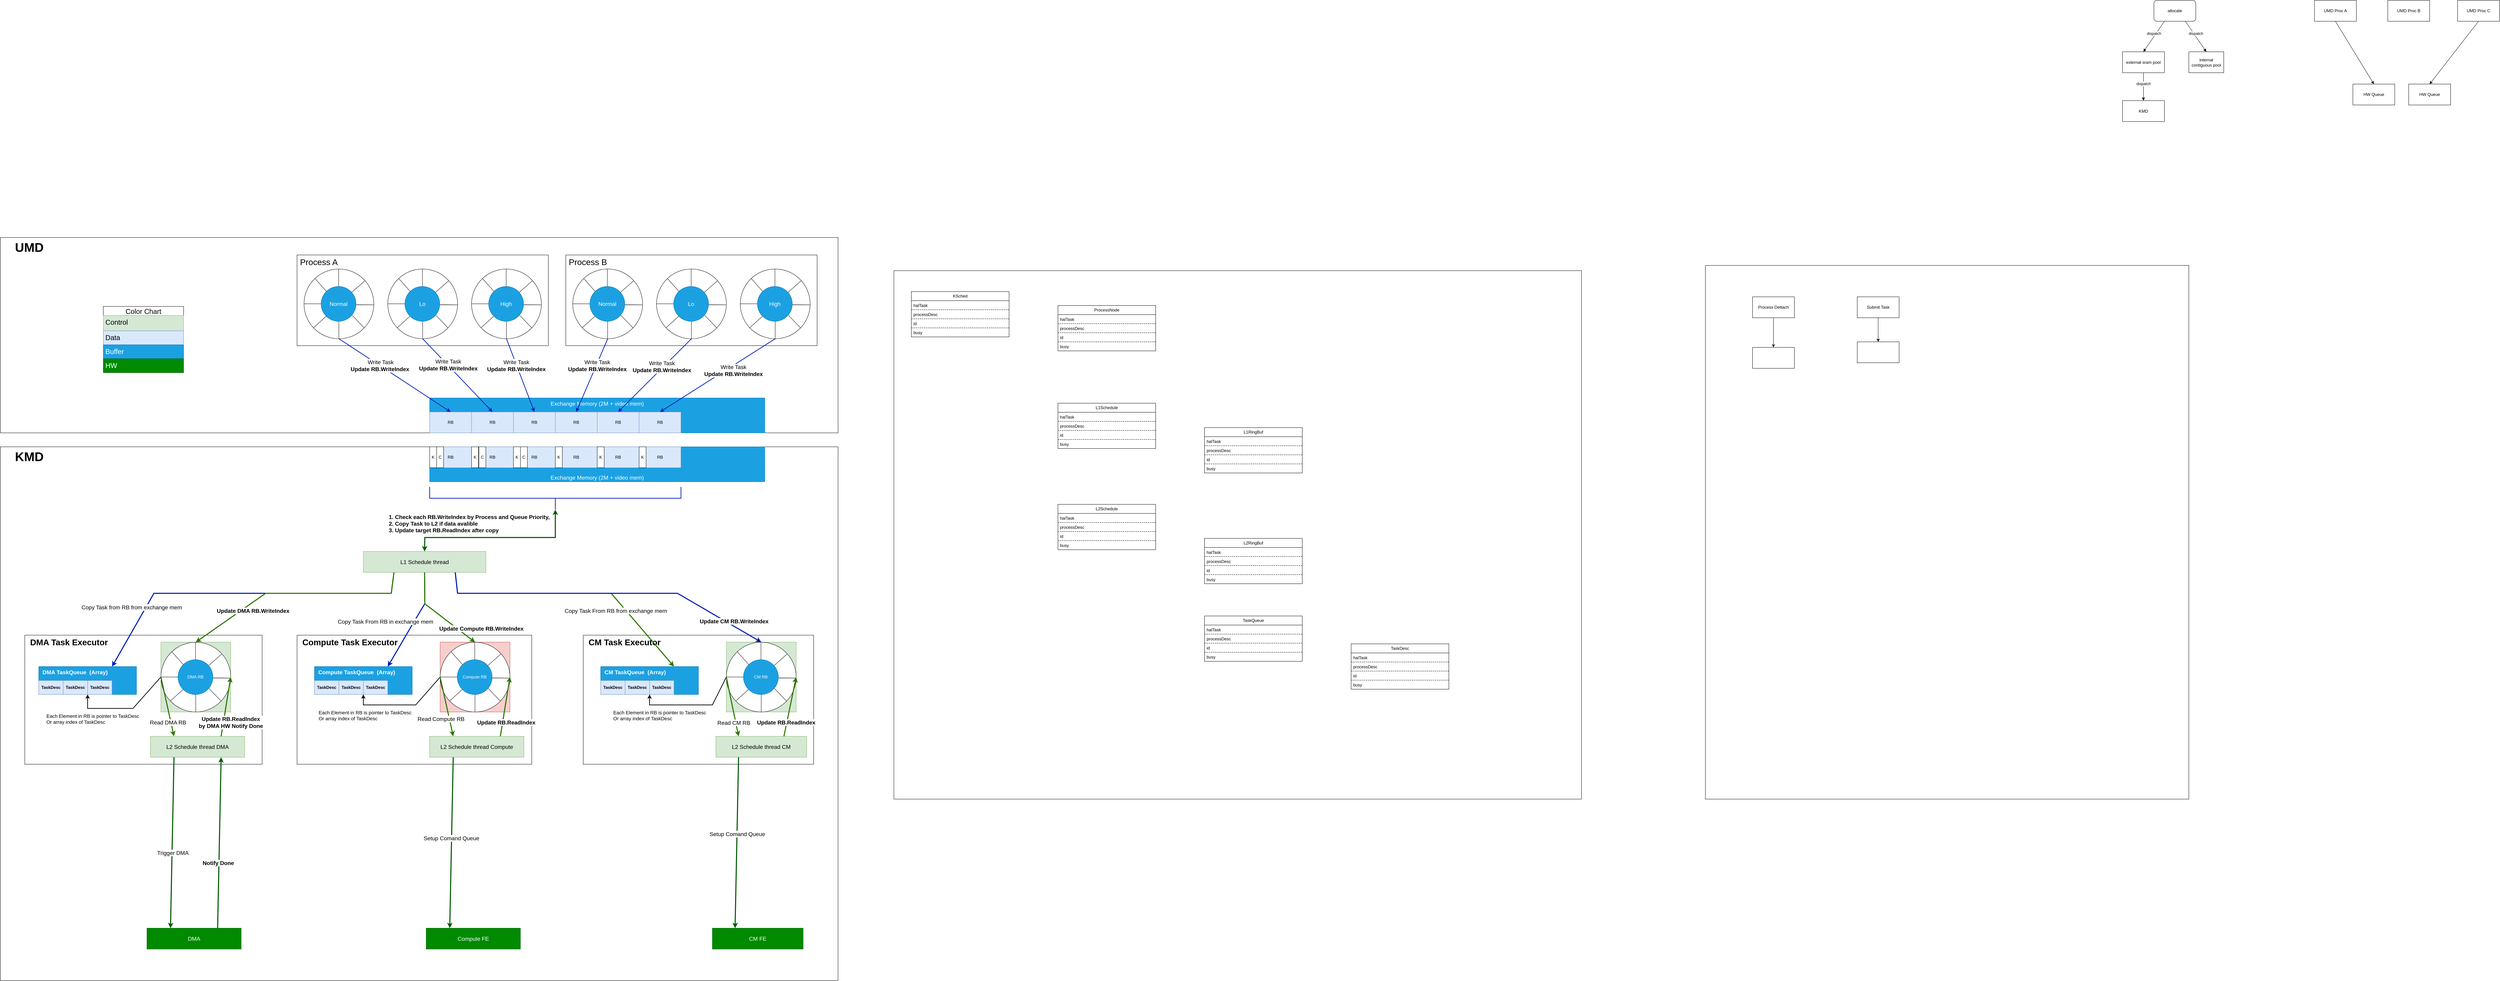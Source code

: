 <mxfile version="26.0.6">
  <diagram name="Page-1" id="4e89co7Y23rOc78ES6lf">
    <mxGraphModel dx="4120" dy="2350" grid="1" gridSize="10" guides="1" tooltips="1" connect="1" arrows="1" fold="1" page="1" pageScale="1" pageWidth="850" pageHeight="1100" math="0" shadow="0">
      <root>
        <mxCell id="0" />
        <mxCell id="1" parent="0" />
        <mxCell id="vYGV7ohcefoD3eTFVU3C-81" value="" style="rounded=0;whiteSpace=wrap;html=1;movable=0;resizable=0;rotatable=0;deletable=0;editable=0;locked=1;connectable=0;" parent="1" vertex="1">
          <mxGeometry x="3585" y="-170" width="1385" height="1530" as="geometry" />
        </mxCell>
        <mxCell id="vYGV7ohcefoD3eTFVU3C-5" value="" style="rounded=0;whiteSpace=wrap;html=1;movable=0;resizable=0;rotatable=0;deletable=0;editable=0;locked=1;connectable=0;" parent="1" vertex="1">
          <mxGeometry x="1260" y="-155" width="1970" height="1515" as="geometry" />
        </mxCell>
        <mxCell id="dJCaf431rHjRgtDPCAUo-66" value="&lt;font style=&quot;font-size: 36px;&quot;&gt;&lt;b&gt;&amp;nbsp; &amp;nbsp; KMD&lt;/b&gt;&lt;/font&gt;" style="rounded=0;whiteSpace=wrap;html=1;align=left;verticalAlign=top;movable=0;resizable=0;rotatable=0;deletable=0;editable=0;locked=1;connectable=0;" parent="1" vertex="1">
          <mxGeometry x="-1300" y="350" width="2400" height="1530" as="geometry" />
        </mxCell>
        <mxCell id="dJCaf431rHjRgtDPCAUo-205" value="&lt;font style=&quot;font-size: 24px;&quot;&gt;&lt;b&gt;&amp;nbsp; CM Task Executor&lt;/b&gt;&lt;/font&gt;" style="rounded=0;whiteSpace=wrap;html=1;verticalAlign=top;align=left;" parent="1" vertex="1">
          <mxGeometry x="370" y="890" width="660" height="370" as="geometry" />
        </mxCell>
        <mxCell id="dJCaf431rHjRgtDPCAUo-204" value="&lt;font style=&quot;font-size: 24px;&quot;&gt;&lt;b&gt;&amp;nbsp; Compute Task Executor&lt;/b&gt;&lt;/font&gt;" style="rounded=0;whiteSpace=wrap;html=1;verticalAlign=top;align=left;" parent="1" vertex="1">
          <mxGeometry x="-450" y="890" width="672.5" height="370" as="geometry" />
        </mxCell>
        <mxCell id="dJCaf431rHjRgtDPCAUo-203" value="&lt;font style=&quot;font-size: 24px;&quot;&gt;&lt;b&gt;&amp;nbsp; DMA Task Executor&lt;/b&gt;&lt;/font&gt;" style="rounded=0;whiteSpace=wrap;html=1;verticalAlign=top;align=left;" parent="1" vertex="1">
          <mxGeometry x="-1230" y="890" width="680" height="370" as="geometry" />
        </mxCell>
        <mxCell id="dJCaf431rHjRgtDPCAUo-98" value="&lt;b&gt;&lt;font style=&quot;font-size: 36px;&quot;&gt;&amp;nbsp; &amp;nbsp; UMD&lt;/font&gt;&lt;/b&gt;" style="rounded=0;whiteSpace=wrap;html=1;align=left;verticalAlign=top;movable=0;resizable=0;rotatable=0;deletable=0;editable=0;locked=1;connectable=0;" parent="1" vertex="1">
          <mxGeometry x="-1300" y="-250" width="2400" height="560" as="geometry" />
        </mxCell>
        <mxCell id="dJCaf431rHjRgtDPCAUo-97" value="&lt;font style=&quot;font-size: 16px;&quot;&gt;Exchange Memory (2M + video mem)&lt;/font&gt;" style="rounded=0;whiteSpace=wrap;html=1;verticalAlign=top;fillColor=#1ba1e2;strokeColor=#006EAF;fontColor=#ffffff;" parent="1" vertex="1">
          <mxGeometry x="-70" y="210" width="960" height="100" as="geometry" />
        </mxCell>
        <mxCell id="dJCaf431rHjRgtDPCAUo-99" value="" style="group" parent="1" vertex="1" connectable="0">
          <mxGeometry x="-450" y="-200" width="720" height="260" as="geometry" />
        </mxCell>
        <mxCell id="dJCaf431rHjRgtDPCAUo-71" value="&lt;font style=&quot;font-size: 24px;&quot;&gt;&amp;nbsp;Process A&lt;/font&gt;" style="rounded=0;whiteSpace=wrap;html=1;verticalAlign=top;align=left;" parent="dJCaf431rHjRgtDPCAUo-99" vertex="1">
          <mxGeometry width="720" height="260" as="geometry" />
        </mxCell>
        <mxCell id="dJCaf431rHjRgtDPCAUo-65" value="" style="group" parent="dJCaf431rHjRgtDPCAUo-99" vertex="1" connectable="0">
          <mxGeometry x="20" y="40.0" width="200" height="200.2" as="geometry" />
        </mxCell>
        <mxCell id="dJCaf431rHjRgtDPCAUo-62" value="" style="ellipse;whiteSpace=wrap;html=1;aspect=fixed;" parent="dJCaf431rHjRgtDPCAUo-65" vertex="1">
          <mxGeometry y="0.2" width="200" height="200" as="geometry" />
        </mxCell>
        <mxCell id="dJCaf431rHjRgtDPCAUo-35" value="" style="endArrow=none;html=1;rounded=0;exitX=0.496;exitY=0.251;exitDx=0;exitDy=0;exitPerimeter=0;entryX=0.496;entryY=-0.001;entryDx=0;entryDy=0;entryPerimeter=0;" parent="dJCaf431rHjRgtDPCAUo-65" edge="1">
          <mxGeometry width="50" height="50" relative="1" as="geometry">
            <mxPoint x="99.2" y="50.4" as="sourcePoint" />
            <mxPoint x="99.2" as="targetPoint" />
          </mxGeometry>
        </mxCell>
        <mxCell id="dJCaf431rHjRgtDPCAUo-36" value="" style="endArrow=none;html=1;rounded=0;exitX=0.75;exitY=0.512;exitDx=0;exitDy=0;exitPerimeter=0;entryX=0.997;entryY=0.514;entryDx=0;entryDy=0;entryPerimeter=0;" parent="dJCaf431rHjRgtDPCAUo-65" source="dJCaf431rHjRgtDPCAUo-62" edge="1">
          <mxGeometry width="50" height="50" relative="1" as="geometry">
            <mxPoint x="120" y="70.2" as="sourcePoint" />
            <mxPoint x="199.4" y="103" as="targetPoint" />
          </mxGeometry>
        </mxCell>
        <mxCell id="dJCaf431rHjRgtDPCAUo-37" value="" style="endArrow=none;html=1;rounded=0;exitX=0.75;exitY=0.512;exitDx=0;exitDy=0;exitPerimeter=0;entryX=0.997;entryY=0.514;entryDx=0;entryDy=0;entryPerimeter=0;" parent="dJCaf431rHjRgtDPCAUo-65" edge="1">
          <mxGeometry width="50" height="50" relative="1" as="geometry">
            <mxPoint y="100.06" as="sourcePoint" />
            <mxPoint x="50" y="100.06" as="targetPoint" />
          </mxGeometry>
        </mxCell>
        <mxCell id="dJCaf431rHjRgtDPCAUo-38" value="" style="endArrow=none;html=1;rounded=0;exitX=0.496;exitY=0.251;exitDx=0;exitDy=0;exitPerimeter=0;entryX=0.496;entryY=-0.001;entryDx=0;entryDy=0;entryPerimeter=0;" parent="dJCaf431rHjRgtDPCAUo-65" edge="1">
          <mxGeometry width="50" height="50" relative="1" as="geometry">
            <mxPoint x="99.86" y="200.2" as="sourcePoint" />
            <mxPoint x="99.86" y="150.2" as="targetPoint" />
          </mxGeometry>
        </mxCell>
        <mxCell id="dJCaf431rHjRgtDPCAUo-39" value="" style="endArrow=none;html=1;rounded=0;exitX=0.875;exitY=0.171;exitDx=0;exitDy=0;exitPerimeter=0;" parent="dJCaf431rHjRgtDPCAUo-65" source="dJCaf431rHjRgtDPCAUo-64" edge="1">
          <mxGeometry width="50" height="50" relative="1" as="geometry">
            <mxPoint x="137.4" y="66.4" as="sourcePoint" />
            <mxPoint x="174" y="34.2" as="targetPoint" />
          </mxGeometry>
        </mxCell>
        <mxCell id="dJCaf431rHjRgtDPCAUo-40" value="" style="endArrow=none;html=1;rounded=0;exitX=0.888;exitY=0.826;exitDx=0;exitDy=0;exitPerimeter=0;entryX=0.862;entryY=0.844;entryDx=0;entryDy=0;entryPerimeter=0;" parent="dJCaf431rHjRgtDPCAUo-65" source="dJCaf431rHjRgtDPCAUo-64" edge="1">
          <mxGeometry width="50" height="50" relative="1" as="geometry">
            <mxPoint x="138.2" y="133" as="sourcePoint" />
            <mxPoint x="172.4" y="169" as="targetPoint" />
          </mxGeometry>
        </mxCell>
        <mxCell id="dJCaf431rHjRgtDPCAUo-41" value="" style="endArrow=none;html=1;rounded=0;exitX=0.159;exitY=0.139;exitDx=0;exitDy=0;exitPerimeter=0;" parent="dJCaf431rHjRgtDPCAUo-65" edge="1">
          <mxGeometry width="50" height="50" relative="1" as="geometry">
            <mxPoint x="31.8" y="28" as="sourcePoint" />
            <mxPoint x="64" y="64.2" as="targetPoint" />
          </mxGeometry>
        </mxCell>
        <mxCell id="dJCaf431rHjRgtDPCAUo-42" value="" style="endArrow=none;html=1;rounded=0;exitX=0.136;exitY=0.842;exitDx=0;exitDy=0;exitPerimeter=0;entryX=0.317;entryY=0.678;entryDx=0;entryDy=0;entryPerimeter=0;" parent="dJCaf431rHjRgtDPCAUo-65" edge="1">
          <mxGeometry width="50" height="50" relative="1" as="geometry">
            <mxPoint x="27.2" y="168.6" as="sourcePoint" />
            <mxPoint x="63.4" y="135.8" as="targetPoint" />
          </mxGeometry>
        </mxCell>
        <mxCell id="dJCaf431rHjRgtDPCAUo-63" value="" style="endArrow=none;html=1;rounded=0;exitX=1;exitY=0.526;exitDx=0;exitDy=0;exitPerimeter=0;entryX=0.997;entryY=0.514;entryDx=0;entryDy=0;entryPerimeter=0;" parent="dJCaf431rHjRgtDPCAUo-65" source="dJCaf431rHjRgtDPCAUo-64" target="dJCaf431rHjRgtDPCAUo-62" edge="1">
          <mxGeometry width="50" height="50" relative="1" as="geometry">
            <mxPoint x="150" y="102.6" as="sourcePoint" />
            <mxPoint x="199" y="103.2" as="targetPoint" />
          </mxGeometry>
        </mxCell>
        <mxCell id="dJCaf431rHjRgtDPCAUo-64" value="&lt;font style=&quot;font-size: 16px;&quot;&gt;Normal&lt;/font&gt;" style="ellipse;whiteSpace=wrap;html=1;aspect=fixed;fillColor=#1ba1e2;fontColor=#ffffff;strokeColor=#006EAF;" parent="dJCaf431rHjRgtDPCAUo-65" vertex="1">
          <mxGeometry x="49" y="50.2" width="100" height="100" as="geometry" />
        </mxCell>
        <mxCell id="dJCaf431rHjRgtDPCAUo-72" value="" style="group" parent="dJCaf431rHjRgtDPCAUo-99" vertex="1" connectable="0">
          <mxGeometry x="260" y="40.0" width="200" height="200.2" as="geometry" />
        </mxCell>
        <mxCell id="dJCaf431rHjRgtDPCAUo-73" value="" style="ellipse;whiteSpace=wrap;html=1;aspect=fixed;" parent="dJCaf431rHjRgtDPCAUo-72" vertex="1">
          <mxGeometry y="0.2" width="200" height="200" as="geometry" />
        </mxCell>
        <mxCell id="dJCaf431rHjRgtDPCAUo-74" value="" style="endArrow=none;html=1;rounded=0;exitX=0.496;exitY=0.251;exitDx=0;exitDy=0;exitPerimeter=0;entryX=0.496;entryY=-0.001;entryDx=0;entryDy=0;entryPerimeter=0;" parent="dJCaf431rHjRgtDPCAUo-72" edge="1">
          <mxGeometry width="50" height="50" relative="1" as="geometry">
            <mxPoint x="99.2" y="50.4" as="sourcePoint" />
            <mxPoint x="99.2" as="targetPoint" />
          </mxGeometry>
        </mxCell>
        <mxCell id="dJCaf431rHjRgtDPCAUo-75" value="" style="endArrow=none;html=1;rounded=0;exitX=0.75;exitY=0.512;exitDx=0;exitDy=0;exitPerimeter=0;entryX=0.997;entryY=0.514;entryDx=0;entryDy=0;entryPerimeter=0;" parent="dJCaf431rHjRgtDPCAUo-72" source="dJCaf431rHjRgtDPCAUo-73" edge="1">
          <mxGeometry width="50" height="50" relative="1" as="geometry">
            <mxPoint x="120" y="70.2" as="sourcePoint" />
            <mxPoint x="199.4" y="103" as="targetPoint" />
          </mxGeometry>
        </mxCell>
        <mxCell id="dJCaf431rHjRgtDPCAUo-76" value="" style="endArrow=none;html=1;rounded=0;exitX=0.75;exitY=0.512;exitDx=0;exitDy=0;exitPerimeter=0;entryX=0.997;entryY=0.514;entryDx=0;entryDy=0;entryPerimeter=0;" parent="dJCaf431rHjRgtDPCAUo-72" edge="1">
          <mxGeometry width="50" height="50" relative="1" as="geometry">
            <mxPoint y="100.06" as="sourcePoint" />
            <mxPoint x="50" y="100.06" as="targetPoint" />
          </mxGeometry>
        </mxCell>
        <mxCell id="dJCaf431rHjRgtDPCAUo-77" value="" style="endArrow=none;html=1;rounded=0;exitX=0.496;exitY=0.251;exitDx=0;exitDy=0;exitPerimeter=0;entryX=0.496;entryY=-0.001;entryDx=0;entryDy=0;entryPerimeter=0;" parent="dJCaf431rHjRgtDPCAUo-72" edge="1">
          <mxGeometry width="50" height="50" relative="1" as="geometry">
            <mxPoint x="99.86" y="200.2" as="sourcePoint" />
            <mxPoint x="99.86" y="150.2" as="targetPoint" />
          </mxGeometry>
        </mxCell>
        <mxCell id="dJCaf431rHjRgtDPCAUo-78" value="" style="endArrow=none;html=1;rounded=0;exitX=0.875;exitY=0.171;exitDx=0;exitDy=0;exitPerimeter=0;" parent="dJCaf431rHjRgtDPCAUo-72" source="dJCaf431rHjRgtDPCAUo-83" edge="1">
          <mxGeometry width="50" height="50" relative="1" as="geometry">
            <mxPoint x="137.4" y="66.4" as="sourcePoint" />
            <mxPoint x="174" y="34.2" as="targetPoint" />
          </mxGeometry>
        </mxCell>
        <mxCell id="dJCaf431rHjRgtDPCAUo-79" value="" style="endArrow=none;html=1;rounded=0;exitX=0.888;exitY=0.826;exitDx=0;exitDy=0;exitPerimeter=0;entryX=0.862;entryY=0.844;entryDx=0;entryDy=0;entryPerimeter=0;" parent="dJCaf431rHjRgtDPCAUo-72" source="dJCaf431rHjRgtDPCAUo-83" edge="1">
          <mxGeometry width="50" height="50" relative="1" as="geometry">
            <mxPoint x="138.2" y="133" as="sourcePoint" />
            <mxPoint x="172.4" y="169" as="targetPoint" />
          </mxGeometry>
        </mxCell>
        <mxCell id="dJCaf431rHjRgtDPCAUo-80" value="" style="endArrow=none;html=1;rounded=0;exitX=0.159;exitY=0.139;exitDx=0;exitDy=0;exitPerimeter=0;" parent="dJCaf431rHjRgtDPCAUo-72" edge="1">
          <mxGeometry width="50" height="50" relative="1" as="geometry">
            <mxPoint x="31.8" y="28" as="sourcePoint" />
            <mxPoint x="64" y="64.2" as="targetPoint" />
          </mxGeometry>
        </mxCell>
        <mxCell id="dJCaf431rHjRgtDPCAUo-81" value="" style="endArrow=none;html=1;rounded=0;exitX=0.136;exitY=0.842;exitDx=0;exitDy=0;exitPerimeter=0;entryX=0.317;entryY=0.678;entryDx=0;entryDy=0;entryPerimeter=0;" parent="dJCaf431rHjRgtDPCAUo-72" edge="1">
          <mxGeometry width="50" height="50" relative="1" as="geometry">
            <mxPoint x="27.2" y="168.6" as="sourcePoint" />
            <mxPoint x="63.4" y="135.8" as="targetPoint" />
          </mxGeometry>
        </mxCell>
        <mxCell id="dJCaf431rHjRgtDPCAUo-82" value="" style="endArrow=none;html=1;rounded=0;exitX=1;exitY=0.526;exitDx=0;exitDy=0;exitPerimeter=0;entryX=0.997;entryY=0.514;entryDx=0;entryDy=0;entryPerimeter=0;" parent="dJCaf431rHjRgtDPCAUo-72" source="dJCaf431rHjRgtDPCAUo-83" target="dJCaf431rHjRgtDPCAUo-73" edge="1">
          <mxGeometry width="50" height="50" relative="1" as="geometry">
            <mxPoint x="150" y="102.6" as="sourcePoint" />
            <mxPoint x="199" y="103.2" as="targetPoint" />
          </mxGeometry>
        </mxCell>
        <mxCell id="dJCaf431rHjRgtDPCAUo-83" value="&lt;font style=&quot;font-size: 16px;&quot;&gt;Lo&lt;/font&gt;" style="ellipse;whiteSpace=wrap;html=1;aspect=fixed;fillColor=#1ba1e2;fontColor=#ffffff;strokeColor=#006EAF;" parent="dJCaf431rHjRgtDPCAUo-72" vertex="1">
          <mxGeometry x="49" y="50.2" width="100" height="100" as="geometry" />
        </mxCell>
        <mxCell id="dJCaf431rHjRgtDPCAUo-84" value="" style="group" parent="dJCaf431rHjRgtDPCAUo-99" vertex="1" connectable="0">
          <mxGeometry x="500" y="40.0" width="200" height="200.2" as="geometry" />
        </mxCell>
        <mxCell id="dJCaf431rHjRgtDPCAUo-85" value="" style="ellipse;whiteSpace=wrap;html=1;aspect=fixed;" parent="dJCaf431rHjRgtDPCAUo-84" vertex="1">
          <mxGeometry y="0.2" width="200" height="200" as="geometry" />
        </mxCell>
        <mxCell id="dJCaf431rHjRgtDPCAUo-86" value="" style="endArrow=none;html=1;rounded=0;exitX=0.496;exitY=0.251;exitDx=0;exitDy=0;exitPerimeter=0;entryX=0.496;entryY=-0.001;entryDx=0;entryDy=0;entryPerimeter=0;" parent="dJCaf431rHjRgtDPCAUo-84" edge="1">
          <mxGeometry width="50" height="50" relative="1" as="geometry">
            <mxPoint x="99.2" y="50.4" as="sourcePoint" />
            <mxPoint x="99.2" as="targetPoint" />
          </mxGeometry>
        </mxCell>
        <mxCell id="dJCaf431rHjRgtDPCAUo-87" value="" style="endArrow=none;html=1;rounded=0;exitX=0.75;exitY=0.512;exitDx=0;exitDy=0;exitPerimeter=0;entryX=0.997;entryY=0.514;entryDx=0;entryDy=0;entryPerimeter=0;" parent="dJCaf431rHjRgtDPCAUo-84" source="dJCaf431rHjRgtDPCAUo-85" edge="1">
          <mxGeometry width="50" height="50" relative="1" as="geometry">
            <mxPoint x="120" y="70.2" as="sourcePoint" />
            <mxPoint x="199.4" y="103" as="targetPoint" />
          </mxGeometry>
        </mxCell>
        <mxCell id="dJCaf431rHjRgtDPCAUo-88" value="" style="endArrow=none;html=1;rounded=0;exitX=0.75;exitY=0.512;exitDx=0;exitDy=0;exitPerimeter=0;entryX=0.997;entryY=0.514;entryDx=0;entryDy=0;entryPerimeter=0;" parent="dJCaf431rHjRgtDPCAUo-84" edge="1">
          <mxGeometry width="50" height="50" relative="1" as="geometry">
            <mxPoint y="100.06" as="sourcePoint" />
            <mxPoint x="50" y="100.06" as="targetPoint" />
          </mxGeometry>
        </mxCell>
        <mxCell id="dJCaf431rHjRgtDPCAUo-89" value="" style="endArrow=none;html=1;rounded=0;exitX=0.496;exitY=0.251;exitDx=0;exitDy=0;exitPerimeter=0;entryX=0.496;entryY=-0.001;entryDx=0;entryDy=0;entryPerimeter=0;" parent="dJCaf431rHjRgtDPCAUo-84" edge="1">
          <mxGeometry width="50" height="50" relative="1" as="geometry">
            <mxPoint x="99.86" y="200.2" as="sourcePoint" />
            <mxPoint x="99.86" y="150.2" as="targetPoint" />
          </mxGeometry>
        </mxCell>
        <mxCell id="dJCaf431rHjRgtDPCAUo-90" value="" style="endArrow=none;html=1;rounded=0;exitX=0.875;exitY=0.171;exitDx=0;exitDy=0;exitPerimeter=0;" parent="dJCaf431rHjRgtDPCAUo-84" source="dJCaf431rHjRgtDPCAUo-95" edge="1">
          <mxGeometry width="50" height="50" relative="1" as="geometry">
            <mxPoint x="137.4" y="66.4" as="sourcePoint" />
            <mxPoint x="174" y="34.2" as="targetPoint" />
          </mxGeometry>
        </mxCell>
        <mxCell id="dJCaf431rHjRgtDPCAUo-91" value="" style="endArrow=none;html=1;rounded=0;exitX=0.888;exitY=0.826;exitDx=0;exitDy=0;exitPerimeter=0;entryX=0.862;entryY=0.844;entryDx=0;entryDy=0;entryPerimeter=0;" parent="dJCaf431rHjRgtDPCAUo-84" source="dJCaf431rHjRgtDPCAUo-95" edge="1">
          <mxGeometry width="50" height="50" relative="1" as="geometry">
            <mxPoint x="138.2" y="133" as="sourcePoint" />
            <mxPoint x="172.4" y="169" as="targetPoint" />
          </mxGeometry>
        </mxCell>
        <mxCell id="dJCaf431rHjRgtDPCAUo-92" value="" style="endArrow=none;html=1;rounded=0;exitX=0.159;exitY=0.139;exitDx=0;exitDy=0;exitPerimeter=0;" parent="dJCaf431rHjRgtDPCAUo-84" edge="1">
          <mxGeometry width="50" height="50" relative="1" as="geometry">
            <mxPoint x="31.8" y="28" as="sourcePoint" />
            <mxPoint x="64" y="64.2" as="targetPoint" />
          </mxGeometry>
        </mxCell>
        <mxCell id="dJCaf431rHjRgtDPCAUo-93" value="" style="endArrow=none;html=1;rounded=0;exitX=0.136;exitY=0.842;exitDx=0;exitDy=0;exitPerimeter=0;entryX=0.317;entryY=0.678;entryDx=0;entryDy=0;entryPerimeter=0;" parent="dJCaf431rHjRgtDPCAUo-84" edge="1">
          <mxGeometry width="50" height="50" relative="1" as="geometry">
            <mxPoint x="27.2" y="168.6" as="sourcePoint" />
            <mxPoint x="63.4" y="135.8" as="targetPoint" />
          </mxGeometry>
        </mxCell>
        <mxCell id="dJCaf431rHjRgtDPCAUo-94" value="" style="endArrow=none;html=1;rounded=0;exitX=1;exitY=0.526;exitDx=0;exitDy=0;exitPerimeter=0;entryX=0.997;entryY=0.514;entryDx=0;entryDy=0;entryPerimeter=0;" parent="dJCaf431rHjRgtDPCAUo-84" source="dJCaf431rHjRgtDPCAUo-95" target="dJCaf431rHjRgtDPCAUo-85" edge="1">
          <mxGeometry width="50" height="50" relative="1" as="geometry">
            <mxPoint x="150" y="102.6" as="sourcePoint" />
            <mxPoint x="199" y="103.2" as="targetPoint" />
          </mxGeometry>
        </mxCell>
        <mxCell id="dJCaf431rHjRgtDPCAUo-95" value="&lt;font style=&quot;font-size: 16px;&quot;&gt;High&lt;/font&gt;" style="ellipse;whiteSpace=wrap;html=1;aspect=fixed;fillColor=#1ba1e2;fontColor=#ffffff;strokeColor=#006EAF;" parent="dJCaf431rHjRgtDPCAUo-84" vertex="1">
          <mxGeometry x="49" y="50.2" width="100" height="100" as="geometry" />
        </mxCell>
        <mxCell id="dJCaf431rHjRgtDPCAUo-100" value="" style="group" parent="1" vertex="1" connectable="0">
          <mxGeometry x="320" y="-200" width="720" height="260" as="geometry" />
        </mxCell>
        <mxCell id="dJCaf431rHjRgtDPCAUo-101" value="&lt;font style=&quot;font-size: 24px;&quot;&gt;&amp;nbsp;Process B&lt;/font&gt;" style="rounded=0;whiteSpace=wrap;html=1;verticalAlign=top;align=left;" parent="dJCaf431rHjRgtDPCAUo-100" vertex="1">
          <mxGeometry width="720" height="260" as="geometry" />
        </mxCell>
        <mxCell id="dJCaf431rHjRgtDPCAUo-102" value="" style="group" parent="dJCaf431rHjRgtDPCAUo-100" vertex="1" connectable="0">
          <mxGeometry x="20" y="40.0" width="200" height="200.2" as="geometry" />
        </mxCell>
        <mxCell id="dJCaf431rHjRgtDPCAUo-103" value="" style="ellipse;whiteSpace=wrap;html=1;aspect=fixed;" parent="dJCaf431rHjRgtDPCAUo-102" vertex="1">
          <mxGeometry y="0.2" width="200" height="200" as="geometry" />
        </mxCell>
        <mxCell id="dJCaf431rHjRgtDPCAUo-104" value="" style="endArrow=none;html=1;rounded=0;exitX=0.496;exitY=0.251;exitDx=0;exitDy=0;exitPerimeter=0;entryX=0.496;entryY=-0.001;entryDx=0;entryDy=0;entryPerimeter=0;" parent="dJCaf431rHjRgtDPCAUo-102" edge="1">
          <mxGeometry width="50" height="50" relative="1" as="geometry">
            <mxPoint x="99.2" y="50.4" as="sourcePoint" />
            <mxPoint x="99.2" as="targetPoint" />
          </mxGeometry>
        </mxCell>
        <mxCell id="dJCaf431rHjRgtDPCAUo-105" value="" style="endArrow=none;html=1;rounded=0;exitX=0.75;exitY=0.512;exitDx=0;exitDy=0;exitPerimeter=0;entryX=0.997;entryY=0.514;entryDx=0;entryDy=0;entryPerimeter=0;" parent="dJCaf431rHjRgtDPCAUo-102" source="dJCaf431rHjRgtDPCAUo-103" edge="1">
          <mxGeometry width="50" height="50" relative="1" as="geometry">
            <mxPoint x="120" y="70.2" as="sourcePoint" />
            <mxPoint x="199.4" y="103" as="targetPoint" />
          </mxGeometry>
        </mxCell>
        <mxCell id="dJCaf431rHjRgtDPCAUo-106" value="" style="endArrow=none;html=1;rounded=0;exitX=0.75;exitY=0.512;exitDx=0;exitDy=0;exitPerimeter=0;entryX=0.997;entryY=0.514;entryDx=0;entryDy=0;entryPerimeter=0;" parent="dJCaf431rHjRgtDPCAUo-102" edge="1">
          <mxGeometry width="50" height="50" relative="1" as="geometry">
            <mxPoint y="100.06" as="sourcePoint" />
            <mxPoint x="50" y="100.06" as="targetPoint" />
          </mxGeometry>
        </mxCell>
        <mxCell id="dJCaf431rHjRgtDPCAUo-107" value="" style="endArrow=none;html=1;rounded=0;exitX=0.496;exitY=0.251;exitDx=0;exitDy=0;exitPerimeter=0;entryX=0.496;entryY=-0.001;entryDx=0;entryDy=0;entryPerimeter=0;" parent="dJCaf431rHjRgtDPCAUo-102" edge="1">
          <mxGeometry width="50" height="50" relative="1" as="geometry">
            <mxPoint x="99.86" y="200.2" as="sourcePoint" />
            <mxPoint x="99.86" y="150.2" as="targetPoint" />
          </mxGeometry>
        </mxCell>
        <mxCell id="dJCaf431rHjRgtDPCAUo-108" value="" style="endArrow=none;html=1;rounded=0;exitX=0.875;exitY=0.171;exitDx=0;exitDy=0;exitPerimeter=0;" parent="dJCaf431rHjRgtDPCAUo-102" source="dJCaf431rHjRgtDPCAUo-113" edge="1">
          <mxGeometry width="50" height="50" relative="1" as="geometry">
            <mxPoint x="137.4" y="66.4" as="sourcePoint" />
            <mxPoint x="174" y="34.2" as="targetPoint" />
          </mxGeometry>
        </mxCell>
        <mxCell id="dJCaf431rHjRgtDPCAUo-109" value="" style="endArrow=none;html=1;rounded=0;exitX=0.888;exitY=0.826;exitDx=0;exitDy=0;exitPerimeter=0;entryX=0.862;entryY=0.844;entryDx=0;entryDy=0;entryPerimeter=0;" parent="dJCaf431rHjRgtDPCAUo-102" source="dJCaf431rHjRgtDPCAUo-113" edge="1">
          <mxGeometry width="50" height="50" relative="1" as="geometry">
            <mxPoint x="138.2" y="133" as="sourcePoint" />
            <mxPoint x="172.4" y="169" as="targetPoint" />
          </mxGeometry>
        </mxCell>
        <mxCell id="dJCaf431rHjRgtDPCAUo-110" value="" style="endArrow=none;html=1;rounded=0;exitX=0.159;exitY=0.139;exitDx=0;exitDy=0;exitPerimeter=0;" parent="dJCaf431rHjRgtDPCAUo-102" edge="1">
          <mxGeometry width="50" height="50" relative="1" as="geometry">
            <mxPoint x="31.8" y="28" as="sourcePoint" />
            <mxPoint x="64" y="64.2" as="targetPoint" />
          </mxGeometry>
        </mxCell>
        <mxCell id="dJCaf431rHjRgtDPCAUo-111" value="" style="endArrow=none;html=1;rounded=0;exitX=0.136;exitY=0.842;exitDx=0;exitDy=0;exitPerimeter=0;entryX=0.317;entryY=0.678;entryDx=0;entryDy=0;entryPerimeter=0;" parent="dJCaf431rHjRgtDPCAUo-102" edge="1">
          <mxGeometry width="50" height="50" relative="1" as="geometry">
            <mxPoint x="27.2" y="168.6" as="sourcePoint" />
            <mxPoint x="63.4" y="135.8" as="targetPoint" />
          </mxGeometry>
        </mxCell>
        <mxCell id="dJCaf431rHjRgtDPCAUo-112" value="" style="endArrow=none;html=1;rounded=0;exitX=1;exitY=0.526;exitDx=0;exitDy=0;exitPerimeter=0;entryX=0.997;entryY=0.514;entryDx=0;entryDy=0;entryPerimeter=0;" parent="dJCaf431rHjRgtDPCAUo-102" source="dJCaf431rHjRgtDPCAUo-113" target="dJCaf431rHjRgtDPCAUo-103" edge="1">
          <mxGeometry width="50" height="50" relative="1" as="geometry">
            <mxPoint x="150" y="102.6" as="sourcePoint" />
            <mxPoint x="199" y="103.2" as="targetPoint" />
          </mxGeometry>
        </mxCell>
        <mxCell id="dJCaf431rHjRgtDPCAUo-113" value="&lt;font style=&quot;font-size: 16px;&quot;&gt;Normal&lt;/font&gt;" style="ellipse;whiteSpace=wrap;html=1;aspect=fixed;fillColor=#1ba1e2;fontColor=#ffffff;strokeColor=#006EAF;" parent="dJCaf431rHjRgtDPCAUo-102" vertex="1">
          <mxGeometry x="49" y="50.2" width="100" height="100" as="geometry" />
        </mxCell>
        <mxCell id="dJCaf431rHjRgtDPCAUo-114" value="" style="group" parent="dJCaf431rHjRgtDPCAUo-100" vertex="1" connectable="0">
          <mxGeometry x="260" y="40.0" width="200" height="200.2" as="geometry" />
        </mxCell>
        <mxCell id="dJCaf431rHjRgtDPCAUo-115" value="" style="ellipse;whiteSpace=wrap;html=1;aspect=fixed;" parent="dJCaf431rHjRgtDPCAUo-114" vertex="1">
          <mxGeometry y="0.2" width="200" height="200" as="geometry" />
        </mxCell>
        <mxCell id="dJCaf431rHjRgtDPCAUo-116" value="" style="endArrow=none;html=1;rounded=0;exitX=0.496;exitY=0.251;exitDx=0;exitDy=0;exitPerimeter=0;entryX=0.496;entryY=-0.001;entryDx=0;entryDy=0;entryPerimeter=0;" parent="dJCaf431rHjRgtDPCAUo-114" edge="1">
          <mxGeometry width="50" height="50" relative="1" as="geometry">
            <mxPoint x="99.2" y="50.4" as="sourcePoint" />
            <mxPoint x="99.2" as="targetPoint" />
          </mxGeometry>
        </mxCell>
        <mxCell id="dJCaf431rHjRgtDPCAUo-117" value="" style="endArrow=none;html=1;rounded=0;exitX=0.75;exitY=0.512;exitDx=0;exitDy=0;exitPerimeter=0;entryX=0.997;entryY=0.514;entryDx=0;entryDy=0;entryPerimeter=0;" parent="dJCaf431rHjRgtDPCAUo-114" source="dJCaf431rHjRgtDPCAUo-115" edge="1">
          <mxGeometry width="50" height="50" relative="1" as="geometry">
            <mxPoint x="120" y="70.2" as="sourcePoint" />
            <mxPoint x="199.4" y="103" as="targetPoint" />
          </mxGeometry>
        </mxCell>
        <mxCell id="dJCaf431rHjRgtDPCAUo-118" value="" style="endArrow=none;html=1;rounded=0;exitX=0.75;exitY=0.512;exitDx=0;exitDy=0;exitPerimeter=0;entryX=0.997;entryY=0.514;entryDx=0;entryDy=0;entryPerimeter=0;" parent="dJCaf431rHjRgtDPCAUo-114" edge="1">
          <mxGeometry width="50" height="50" relative="1" as="geometry">
            <mxPoint y="100.06" as="sourcePoint" />
            <mxPoint x="50" y="100.06" as="targetPoint" />
          </mxGeometry>
        </mxCell>
        <mxCell id="dJCaf431rHjRgtDPCAUo-119" value="" style="endArrow=none;html=1;rounded=0;exitX=0.496;exitY=0.251;exitDx=0;exitDy=0;exitPerimeter=0;entryX=0.496;entryY=-0.001;entryDx=0;entryDy=0;entryPerimeter=0;" parent="dJCaf431rHjRgtDPCAUo-114" edge="1">
          <mxGeometry width="50" height="50" relative="1" as="geometry">
            <mxPoint x="99.86" y="200.2" as="sourcePoint" />
            <mxPoint x="99.86" y="150.2" as="targetPoint" />
          </mxGeometry>
        </mxCell>
        <mxCell id="dJCaf431rHjRgtDPCAUo-120" value="" style="endArrow=none;html=1;rounded=0;exitX=0.875;exitY=0.171;exitDx=0;exitDy=0;exitPerimeter=0;" parent="dJCaf431rHjRgtDPCAUo-114" source="dJCaf431rHjRgtDPCAUo-125" edge="1">
          <mxGeometry width="50" height="50" relative="1" as="geometry">
            <mxPoint x="137.4" y="66.4" as="sourcePoint" />
            <mxPoint x="174" y="34.2" as="targetPoint" />
          </mxGeometry>
        </mxCell>
        <mxCell id="dJCaf431rHjRgtDPCAUo-121" value="" style="endArrow=none;html=1;rounded=0;exitX=0.888;exitY=0.826;exitDx=0;exitDy=0;exitPerimeter=0;entryX=0.862;entryY=0.844;entryDx=0;entryDy=0;entryPerimeter=0;" parent="dJCaf431rHjRgtDPCAUo-114" source="dJCaf431rHjRgtDPCAUo-125" edge="1">
          <mxGeometry width="50" height="50" relative="1" as="geometry">
            <mxPoint x="138.2" y="133" as="sourcePoint" />
            <mxPoint x="172.4" y="169" as="targetPoint" />
          </mxGeometry>
        </mxCell>
        <mxCell id="dJCaf431rHjRgtDPCAUo-122" value="" style="endArrow=none;html=1;rounded=0;exitX=0.159;exitY=0.139;exitDx=0;exitDy=0;exitPerimeter=0;" parent="dJCaf431rHjRgtDPCAUo-114" edge="1">
          <mxGeometry width="50" height="50" relative="1" as="geometry">
            <mxPoint x="31.8" y="28" as="sourcePoint" />
            <mxPoint x="64" y="64.2" as="targetPoint" />
          </mxGeometry>
        </mxCell>
        <mxCell id="dJCaf431rHjRgtDPCAUo-123" value="" style="endArrow=none;html=1;rounded=0;exitX=0.136;exitY=0.842;exitDx=0;exitDy=0;exitPerimeter=0;entryX=0.317;entryY=0.678;entryDx=0;entryDy=0;entryPerimeter=0;" parent="dJCaf431rHjRgtDPCAUo-114" edge="1">
          <mxGeometry width="50" height="50" relative="1" as="geometry">
            <mxPoint x="27.2" y="168.6" as="sourcePoint" />
            <mxPoint x="63.4" y="135.8" as="targetPoint" />
          </mxGeometry>
        </mxCell>
        <mxCell id="dJCaf431rHjRgtDPCAUo-124" value="" style="endArrow=none;html=1;rounded=0;exitX=1;exitY=0.526;exitDx=0;exitDy=0;exitPerimeter=0;entryX=0.997;entryY=0.514;entryDx=0;entryDy=0;entryPerimeter=0;" parent="dJCaf431rHjRgtDPCAUo-114" source="dJCaf431rHjRgtDPCAUo-125" target="dJCaf431rHjRgtDPCAUo-115" edge="1">
          <mxGeometry width="50" height="50" relative="1" as="geometry">
            <mxPoint x="150" y="102.6" as="sourcePoint" />
            <mxPoint x="199" y="103.2" as="targetPoint" />
          </mxGeometry>
        </mxCell>
        <mxCell id="dJCaf431rHjRgtDPCAUo-125" value="&lt;font style=&quot;font-size: 16px;&quot;&gt;Lo&lt;/font&gt;" style="ellipse;whiteSpace=wrap;html=1;aspect=fixed;fillColor=#1ba1e2;fontColor=#ffffff;strokeColor=#006EAF;" parent="dJCaf431rHjRgtDPCAUo-114" vertex="1">
          <mxGeometry x="49" y="50.2" width="100" height="100" as="geometry" />
        </mxCell>
        <mxCell id="dJCaf431rHjRgtDPCAUo-126" value="" style="group" parent="dJCaf431rHjRgtDPCAUo-100" vertex="1" connectable="0">
          <mxGeometry x="500" y="40.0" width="200" height="200.2" as="geometry" />
        </mxCell>
        <mxCell id="dJCaf431rHjRgtDPCAUo-127" value="" style="ellipse;whiteSpace=wrap;html=1;aspect=fixed;" parent="dJCaf431rHjRgtDPCAUo-126" vertex="1">
          <mxGeometry y="0.2" width="200" height="200" as="geometry" />
        </mxCell>
        <mxCell id="dJCaf431rHjRgtDPCAUo-128" value="" style="endArrow=none;html=1;rounded=0;exitX=0.496;exitY=0.251;exitDx=0;exitDy=0;exitPerimeter=0;entryX=0.496;entryY=-0.001;entryDx=0;entryDy=0;entryPerimeter=0;" parent="dJCaf431rHjRgtDPCAUo-126" edge="1">
          <mxGeometry width="50" height="50" relative="1" as="geometry">
            <mxPoint x="99.2" y="50.4" as="sourcePoint" />
            <mxPoint x="99.2" as="targetPoint" />
          </mxGeometry>
        </mxCell>
        <mxCell id="dJCaf431rHjRgtDPCAUo-129" value="" style="endArrow=none;html=1;rounded=0;exitX=0.75;exitY=0.512;exitDx=0;exitDy=0;exitPerimeter=0;entryX=0.997;entryY=0.514;entryDx=0;entryDy=0;entryPerimeter=0;" parent="dJCaf431rHjRgtDPCAUo-126" source="dJCaf431rHjRgtDPCAUo-127" edge="1">
          <mxGeometry width="50" height="50" relative="1" as="geometry">
            <mxPoint x="120" y="70.2" as="sourcePoint" />
            <mxPoint x="199.4" y="103" as="targetPoint" />
          </mxGeometry>
        </mxCell>
        <mxCell id="dJCaf431rHjRgtDPCAUo-130" value="" style="endArrow=none;html=1;rounded=0;exitX=0.75;exitY=0.512;exitDx=0;exitDy=0;exitPerimeter=0;entryX=0.997;entryY=0.514;entryDx=0;entryDy=0;entryPerimeter=0;" parent="dJCaf431rHjRgtDPCAUo-126" edge="1">
          <mxGeometry width="50" height="50" relative="1" as="geometry">
            <mxPoint y="100.06" as="sourcePoint" />
            <mxPoint x="50" y="100.06" as="targetPoint" />
          </mxGeometry>
        </mxCell>
        <mxCell id="dJCaf431rHjRgtDPCAUo-131" value="" style="endArrow=none;html=1;rounded=0;exitX=0.496;exitY=0.251;exitDx=0;exitDy=0;exitPerimeter=0;entryX=0.496;entryY=-0.001;entryDx=0;entryDy=0;entryPerimeter=0;" parent="dJCaf431rHjRgtDPCAUo-126" edge="1">
          <mxGeometry width="50" height="50" relative="1" as="geometry">
            <mxPoint x="99.86" y="200.2" as="sourcePoint" />
            <mxPoint x="99.86" y="150.2" as="targetPoint" />
          </mxGeometry>
        </mxCell>
        <mxCell id="dJCaf431rHjRgtDPCAUo-132" value="" style="endArrow=none;html=1;rounded=0;exitX=0.875;exitY=0.171;exitDx=0;exitDy=0;exitPerimeter=0;" parent="dJCaf431rHjRgtDPCAUo-126" source="dJCaf431rHjRgtDPCAUo-137" edge="1">
          <mxGeometry width="50" height="50" relative="1" as="geometry">
            <mxPoint x="137.4" y="66.4" as="sourcePoint" />
            <mxPoint x="174" y="34.2" as="targetPoint" />
          </mxGeometry>
        </mxCell>
        <mxCell id="dJCaf431rHjRgtDPCAUo-133" value="" style="endArrow=none;html=1;rounded=0;exitX=0.888;exitY=0.826;exitDx=0;exitDy=0;exitPerimeter=0;entryX=0.862;entryY=0.844;entryDx=0;entryDy=0;entryPerimeter=0;" parent="dJCaf431rHjRgtDPCAUo-126" source="dJCaf431rHjRgtDPCAUo-137" edge="1">
          <mxGeometry width="50" height="50" relative="1" as="geometry">
            <mxPoint x="138.2" y="133" as="sourcePoint" />
            <mxPoint x="172.4" y="169" as="targetPoint" />
          </mxGeometry>
        </mxCell>
        <mxCell id="dJCaf431rHjRgtDPCAUo-134" value="" style="endArrow=none;html=1;rounded=0;exitX=0.159;exitY=0.139;exitDx=0;exitDy=0;exitPerimeter=0;" parent="dJCaf431rHjRgtDPCAUo-126" edge="1">
          <mxGeometry width="50" height="50" relative="1" as="geometry">
            <mxPoint x="31.8" y="28" as="sourcePoint" />
            <mxPoint x="64" y="64.2" as="targetPoint" />
          </mxGeometry>
        </mxCell>
        <mxCell id="dJCaf431rHjRgtDPCAUo-135" value="" style="endArrow=none;html=1;rounded=0;exitX=0.136;exitY=0.842;exitDx=0;exitDy=0;exitPerimeter=0;entryX=0.317;entryY=0.678;entryDx=0;entryDy=0;entryPerimeter=0;" parent="dJCaf431rHjRgtDPCAUo-126" edge="1">
          <mxGeometry width="50" height="50" relative="1" as="geometry">
            <mxPoint x="27.2" y="168.6" as="sourcePoint" />
            <mxPoint x="63.4" y="135.8" as="targetPoint" />
          </mxGeometry>
        </mxCell>
        <mxCell id="dJCaf431rHjRgtDPCAUo-136" value="" style="endArrow=none;html=1;rounded=0;exitX=1;exitY=0.526;exitDx=0;exitDy=0;exitPerimeter=0;entryX=0.997;entryY=0.514;entryDx=0;entryDy=0;entryPerimeter=0;" parent="dJCaf431rHjRgtDPCAUo-126" source="dJCaf431rHjRgtDPCAUo-137" target="dJCaf431rHjRgtDPCAUo-127" edge="1">
          <mxGeometry width="50" height="50" relative="1" as="geometry">
            <mxPoint x="150" y="102.6" as="sourcePoint" />
            <mxPoint x="199" y="103.2" as="targetPoint" />
          </mxGeometry>
        </mxCell>
        <mxCell id="dJCaf431rHjRgtDPCAUo-137" value="&lt;font style=&quot;font-size: 16px;&quot;&gt;High&lt;/font&gt;" style="ellipse;whiteSpace=wrap;html=1;aspect=fixed;fillColor=#1ba1e2;fontColor=#ffffff;strokeColor=#006EAF;" parent="dJCaf431rHjRgtDPCAUo-126" vertex="1">
          <mxGeometry x="49" y="50.2" width="100" height="100" as="geometry" />
        </mxCell>
        <mxCell id="dJCaf431rHjRgtDPCAUo-138" value="RB" style="rounded=0;whiteSpace=wrap;html=1;fillColor=#dae8fc;strokeColor=#6c8ebf;" parent="1" vertex="1">
          <mxGeometry x="-70" y="250" width="120" height="60" as="geometry" />
        </mxCell>
        <mxCell id="dJCaf431rHjRgtDPCAUo-139" value="RB" style="rounded=0;whiteSpace=wrap;html=1;fillColor=#dae8fc;strokeColor=#6c8ebf;" parent="1" vertex="1">
          <mxGeometry x="50" y="250" width="120" height="60" as="geometry" />
        </mxCell>
        <mxCell id="dJCaf431rHjRgtDPCAUo-140" value="RB" style="rounded=0;whiteSpace=wrap;html=1;fillColor=#dae8fc;strokeColor=#6c8ebf;" parent="1" vertex="1">
          <mxGeometry x="170" y="250" width="120" height="60" as="geometry" />
        </mxCell>
        <mxCell id="dJCaf431rHjRgtDPCAUo-141" value="RB" style="rounded=0;whiteSpace=wrap;html=1;fillColor=#dae8fc;strokeColor=#6c8ebf;" parent="1" vertex="1">
          <mxGeometry x="290" y="250" width="120" height="60" as="geometry" />
        </mxCell>
        <mxCell id="dJCaf431rHjRgtDPCAUo-142" value="RB" style="rounded=0;whiteSpace=wrap;html=1;fillColor=#dae8fc;strokeColor=#6c8ebf;" parent="1" vertex="1">
          <mxGeometry x="410" y="250" width="120" height="60" as="geometry" />
        </mxCell>
        <mxCell id="dJCaf431rHjRgtDPCAUo-143" value="RB" style="rounded=0;whiteSpace=wrap;html=1;fillColor=#dae8fc;strokeColor=#6c8ebf;" parent="1" vertex="1">
          <mxGeometry x="530" y="250" width="120" height="60" as="geometry" />
        </mxCell>
        <mxCell id="dJCaf431rHjRgtDPCAUo-144" value="" style="endArrow=classic;html=1;rounded=0;exitX=0.5;exitY=1;exitDx=0;exitDy=0;entryX=0.5;entryY=0;entryDx=0;entryDy=0;fillColor=#0050ef;strokeColor=#001DBC;strokeWidth=2;" parent="1" source="dJCaf431rHjRgtDPCAUo-62" target="dJCaf431rHjRgtDPCAUo-138" edge="1">
          <mxGeometry width="50" height="50" relative="1" as="geometry">
            <mxPoint x="-630" y="210" as="sourcePoint" />
            <mxPoint x="-580" y="160" as="targetPoint" />
          </mxGeometry>
        </mxCell>
        <mxCell id="dJCaf431rHjRgtDPCAUo-183" value="&lt;font style=&quot;font-size: 16px;&quot;&gt;&amp;nbsp;Write Task&lt;br&gt;&lt;b&gt;Update RB.WriteIndex&lt;/b&gt;&lt;/font&gt;" style="edgeLabel;html=1;align=center;verticalAlign=middle;resizable=0;points=[];" parent="dJCaf431rHjRgtDPCAUo-144" vertex="1" connectable="0">
          <mxGeometry x="-0.272" relative="1" as="geometry">
            <mxPoint as="offset" />
          </mxGeometry>
        </mxCell>
        <mxCell id="dJCaf431rHjRgtDPCAUo-145" value="" style="endArrow=classic;html=1;rounded=0;entryX=0.5;entryY=0;entryDx=0;entryDy=0;exitX=0.5;exitY=1;exitDx=0;exitDy=0;fillColor=#0050ef;strokeColor=#001DBC;strokeWidth=2;" parent="1" source="dJCaf431rHjRgtDPCAUo-73" target="dJCaf431rHjRgtDPCAUo-139" edge="1">
          <mxGeometry width="50" height="50" relative="1" as="geometry">
            <mxPoint x="-320" y="50" as="sourcePoint" />
            <mxPoint x="-390" y="210" as="targetPoint" />
          </mxGeometry>
        </mxCell>
        <mxCell id="dJCaf431rHjRgtDPCAUo-184" value="&lt;span style=&quot;font-size: 16px;&quot;&gt;Write Task&lt;/span&gt;&lt;br style=&quot;font-size: 16px;&quot;&gt;&lt;span style=&quot;font-size: 16px;&quot;&gt;&lt;b&gt;Update RB.WriteIndex&lt;/b&gt;&lt;/span&gt;" style="edgeLabel;html=1;align=center;verticalAlign=middle;resizable=0;points=[];" parent="dJCaf431rHjRgtDPCAUo-145" vertex="1" connectable="0">
          <mxGeometry x="-0.288" y="2" relative="1" as="geometry">
            <mxPoint y="1" as="offset" />
          </mxGeometry>
        </mxCell>
        <mxCell id="dJCaf431rHjRgtDPCAUo-146" value="" style="endArrow=classic;html=1;rounded=0;entryX=0.5;entryY=0;entryDx=0;entryDy=0;exitX=0.5;exitY=1;exitDx=0;exitDy=0;fillColor=#0050ef;strokeColor=#001DBC;strokeWidth=2;" parent="1" source="dJCaf431rHjRgtDPCAUo-85" target="dJCaf431rHjRgtDPCAUo-140" edge="1">
          <mxGeometry width="50" height="50" relative="1" as="geometry">
            <mxPoint x="-80" y="50" as="sourcePoint" />
            <mxPoint x="-270" y="210" as="targetPoint" />
          </mxGeometry>
        </mxCell>
        <mxCell id="dJCaf431rHjRgtDPCAUo-185" value="&lt;span style=&quot;font-size: 16px;&quot;&gt;Write Task&lt;/span&gt;&lt;br style=&quot;font-size: 16px;&quot;&gt;&lt;span style=&quot;font-size: 16px;&quot;&gt;&lt;b&gt;Update RB.WriteIndex&lt;/b&gt;&lt;/span&gt;" style="edgeLabel;html=1;align=center;verticalAlign=middle;resizable=0;points=[];" parent="dJCaf431rHjRgtDPCAUo-146" vertex="1" connectable="0">
          <mxGeometry x="-0.276" y="-1" relative="1" as="geometry">
            <mxPoint as="offset" />
          </mxGeometry>
        </mxCell>
        <mxCell id="dJCaf431rHjRgtDPCAUo-147" value="" style="endArrow=classic;html=1;rounded=0;entryX=0.5;entryY=0;entryDx=0;entryDy=0;exitX=0.5;exitY=1;exitDx=0;exitDy=0;fillColor=#0050ef;strokeColor=#001DBC;strokeWidth=2;" parent="1" source="dJCaf431rHjRgtDPCAUo-103" target="dJCaf431rHjRgtDPCAUo-141" edge="1">
          <mxGeometry width="50" height="50" relative="1" as="geometry">
            <mxPoint x="160" y="50" as="sourcePoint" />
            <mxPoint x="240" y="230" as="targetPoint" />
          </mxGeometry>
        </mxCell>
        <mxCell id="dJCaf431rHjRgtDPCAUo-186" value="&lt;span style=&quot;font-size: 16px;&quot;&gt;Write Task&lt;/span&gt;&lt;br style=&quot;font-size: 16px;&quot;&gt;&lt;span style=&quot;font-size: 16px;&quot;&gt;&lt;b&gt;Update RB.WriteIndex&lt;/b&gt;&lt;/span&gt;" style="edgeLabel;html=1;align=center;verticalAlign=middle;resizable=0;points=[];" parent="dJCaf431rHjRgtDPCAUo-147" vertex="1" connectable="0">
          <mxGeometry x="-0.224" y="1" relative="1" as="geometry">
            <mxPoint x="4" y="-5" as="offset" />
          </mxGeometry>
        </mxCell>
        <mxCell id="dJCaf431rHjRgtDPCAUo-148" value="" style="endArrow=classic;html=1;rounded=0;entryX=0.5;entryY=0;entryDx=0;entryDy=0;exitX=0.5;exitY=1;exitDx=0;exitDy=0;fillColor=#0050ef;strokeColor=#001DBC;strokeWidth=2;" parent="1" source="dJCaf431rHjRgtDPCAUo-115" target="dJCaf431rHjRgtDPCAUo-142" edge="1">
          <mxGeometry width="50" height="50" relative="1" as="geometry">
            <mxPoint x="450" y="50" as="sourcePoint" />
            <mxPoint x="360" y="230" as="targetPoint" />
          </mxGeometry>
        </mxCell>
        <mxCell id="dJCaf431rHjRgtDPCAUo-187" value="&lt;span style=&quot;font-size: 16px;&quot;&gt;Write Task&lt;/span&gt;&lt;br style=&quot;font-size: 16px;&quot;&gt;&lt;span style=&quot;font-size: 16px;&quot;&gt;&lt;b&gt;Update RB.WriteIndex&lt;/b&gt;&lt;/span&gt;" style="edgeLabel;html=1;align=center;verticalAlign=middle;resizable=0;points=[];" parent="dJCaf431rHjRgtDPCAUo-148" vertex="1" connectable="0">
          <mxGeometry x="-0.159" y="2" relative="1" as="geometry">
            <mxPoint x="2" y="-10" as="offset" />
          </mxGeometry>
        </mxCell>
        <mxCell id="dJCaf431rHjRgtDPCAUo-149" value="" style="endArrow=classic;html=1;rounded=0;entryX=0.5;entryY=0;entryDx=0;entryDy=0;exitX=0.5;exitY=1;exitDx=0;exitDy=0;fillColor=#0050ef;strokeColor=#001DBC;strokeWidth=2;" parent="1" source="dJCaf431rHjRgtDPCAUo-127" target="dJCaf431rHjRgtDPCAUo-143" edge="1">
          <mxGeometry width="50" height="50" relative="1" as="geometry">
            <mxPoint x="690" y="50" as="sourcePoint" />
            <mxPoint x="480" y="230" as="targetPoint" />
          </mxGeometry>
        </mxCell>
        <mxCell id="dJCaf431rHjRgtDPCAUo-188" value="&lt;span style=&quot;font-size: 16px;&quot;&gt;Write Task&lt;/span&gt;&lt;br style=&quot;font-size: 16px;&quot;&gt;&lt;span style=&quot;font-size: 16px;&quot;&gt;&lt;b&gt;Update RB.WriteIndex&lt;/b&gt;&lt;/span&gt;" style="edgeLabel;html=1;align=center;verticalAlign=middle;resizable=0;points=[];" parent="dJCaf431rHjRgtDPCAUo-149" vertex="1" connectable="0">
          <mxGeometry x="0.018" y="-2" relative="1" as="geometry">
            <mxPoint x="49" y="-15" as="offset" />
          </mxGeometry>
        </mxCell>
        <mxCell id="dJCaf431rHjRgtDPCAUo-151" value="&lt;span style=&quot;font-size: 16px;&quot;&gt;Exchange Memory&amp;nbsp;&lt;/span&gt;&lt;span style=&quot;font-size: 16px;&quot;&gt;(2M + video mem)&lt;/span&gt;" style="rounded=0;whiteSpace=wrap;html=1;verticalAlign=bottom;fillColor=#1ba1e2;strokeColor=#006EAF;fontColor=#ffffff;" parent="1" vertex="1">
          <mxGeometry x="-70" y="350" width="960" height="100" as="geometry" />
        </mxCell>
        <mxCell id="dJCaf431rHjRgtDPCAUo-154" value="RB" style="rounded=0;whiteSpace=wrap;html=1;fillColor=#dae8fc;strokeColor=#6c8ebf;" parent="1" vertex="1">
          <mxGeometry x="-70" y="350" width="120" height="60" as="geometry" />
        </mxCell>
        <mxCell id="dJCaf431rHjRgtDPCAUo-155" value="RB" style="rounded=0;whiteSpace=wrap;html=1;fillColor=#dae8fc;strokeColor=#6c8ebf;" parent="1" vertex="1">
          <mxGeometry x="50" y="350" width="120" height="60" as="geometry" />
        </mxCell>
        <mxCell id="dJCaf431rHjRgtDPCAUo-156" value="RB" style="rounded=0;whiteSpace=wrap;html=1;fillColor=#dae8fc;strokeColor=#6c8ebf;" parent="1" vertex="1">
          <mxGeometry x="170" y="350" width="120" height="60" as="geometry" />
        </mxCell>
        <mxCell id="dJCaf431rHjRgtDPCAUo-157" value="RB" style="rounded=0;whiteSpace=wrap;html=1;fillColor=#dae8fc;strokeColor=#6c8ebf;" parent="1" vertex="1">
          <mxGeometry x="290" y="350" width="120" height="60" as="geometry" />
        </mxCell>
        <mxCell id="dJCaf431rHjRgtDPCAUo-158" value="RB" style="rounded=0;whiteSpace=wrap;html=1;fillColor=#dae8fc;strokeColor=#6c8ebf;" parent="1" vertex="1">
          <mxGeometry x="410" y="350" width="120" height="60" as="geometry" />
        </mxCell>
        <mxCell id="dJCaf431rHjRgtDPCAUo-159" value="RB" style="rounded=0;whiteSpace=wrap;html=1;fillColor=#dae8fc;strokeColor=#6c8ebf;" parent="1" vertex="1">
          <mxGeometry x="530" y="350" width="120" height="60" as="geometry" />
        </mxCell>
        <mxCell id="dJCaf431rHjRgtDPCAUo-175" value="&lt;font style=&quot;font-size: 16px;&quot;&gt;L1 Schedule thread&lt;/font&gt;" style="rounded=0;whiteSpace=wrap;html=1;fillColor=#d5e8d4;strokeColor=#82b366;" parent="1" vertex="1">
          <mxGeometry x="-260" y="650" width="351" height="60" as="geometry" />
        </mxCell>
        <mxCell id="dJCaf431rHjRgtDPCAUo-176" value="&lt;font style=&quot;font-size: 16px;&quot;&gt;L2 Schedule thread DMA&lt;/font&gt;" style="rounded=0;whiteSpace=wrap;html=1;fillColor=#d5e8d4;strokeColor=#82b366;" parent="1" vertex="1">
          <mxGeometry x="-870" y="1180" width="270" height="60" as="geometry" />
        </mxCell>
        <mxCell id="dJCaf431rHjRgtDPCAUo-177" value="&lt;font style=&quot;font-size: 16px;&quot;&gt;L2 Schedule thread Compute&lt;/font&gt;" style="rounded=0;whiteSpace=wrap;html=1;fillColor=#d5e8d4;strokeColor=#82b366;" parent="1" vertex="1">
          <mxGeometry x="-70" y="1180" width="270" height="60" as="geometry" />
        </mxCell>
        <mxCell id="dJCaf431rHjRgtDPCAUo-178" value="&lt;font style=&quot;font-size: 16px;&quot;&gt;L2 Schedule thread CM&lt;/font&gt;" style="rounded=0;whiteSpace=wrap;html=1;fillColor=#d5e8d4;strokeColor=#82b366;" parent="1" vertex="1">
          <mxGeometry x="750" y="1180" width="260" height="60" as="geometry" />
        </mxCell>
        <mxCell id="dJCaf431rHjRgtDPCAUo-193" value="" style="strokeWidth=2;html=1;shape=mxgraph.flowchart.annotation_2;align=left;labelPosition=right;pointerEvents=1;rotation=-90;fillColor=#0050ef;fontColor=#ffffff;strokeColor=#001DBC;" parent="1" vertex="1">
          <mxGeometry x="257.5" y="137.5" width="65" height="720" as="geometry" />
        </mxCell>
        <mxCell id="dJCaf431rHjRgtDPCAUo-195" value="" style="endArrow=classic;html=1;rounded=0;exitX=0.5;exitY=0;exitDx=0;exitDy=0;entryX=0;entryY=0.5;entryDx=0;entryDy=0;entryPerimeter=0;strokeWidth=3;fillColor=#008a00;strokeColor=#005700;startArrow=classic;startFill=1;" parent="1" source="dJCaf431rHjRgtDPCAUo-175" target="dJCaf431rHjRgtDPCAUo-193" edge="1">
          <mxGeometry width="50" height="50" relative="1" as="geometry">
            <mxPoint x="150" y="640" as="sourcePoint" />
            <mxPoint x="320" y="650" as="targetPoint" />
            <Array as="points">
              <mxPoint x="-84" y="610" />
              <mxPoint x="290" y="610" />
            </Array>
          </mxGeometry>
        </mxCell>
        <mxCell id="dJCaf431rHjRgtDPCAUo-263" value="&lt;b&gt;&lt;font style=&quot;font-size: 16px;&quot;&gt;1. Check each RB.WriteIndex by Process and Queue Priority,&lt;br&gt;2. Copy Task to L2 if data avalible&lt;br&gt;&lt;/font&gt;&lt;/b&gt;&lt;div&gt;&lt;b&gt;&lt;font style=&quot;font-size: 16px;&quot;&gt;3. Update target RB.ReadIndex after copy&lt;/font&gt;&lt;/b&gt;&lt;/div&gt;" style="edgeLabel;html=1;align=left;verticalAlign=middle;resizable=0;points=[];" parent="dJCaf431rHjRgtDPCAUo-195" vertex="1" connectable="0">
          <mxGeometry x="0.336" y="2" relative="1" as="geometry">
            <mxPoint x="-395" y="-38" as="offset" />
          </mxGeometry>
        </mxCell>
        <mxCell id="dJCaf431rHjRgtDPCAUo-196" value="" style="endArrow=classic;html=1;rounded=0;exitX=0.25;exitY=1;exitDx=0;exitDy=0;entryX=0.75;entryY=0;entryDx=0;entryDy=0;strokeWidth=3;fillColor=#0050ef;strokeColor=#001DBC;" parent="1" source="dJCaf431rHjRgtDPCAUo-175" target="dJCaf431rHjRgtDPCAUo-244" edge="1">
          <mxGeometry width="50" height="50" relative="1" as="geometry">
            <mxPoint x="-480" y="810" as="sourcePoint" />
            <mxPoint x="-430" y="760" as="targetPoint" />
            <Array as="points">
              <mxPoint x="-180" y="770" />
              <mxPoint x="-860" y="770" />
            </Array>
          </mxGeometry>
        </mxCell>
        <mxCell id="dJCaf431rHjRgtDPCAUo-199" value="&lt;font style=&quot;font-size: 16px;&quot;&gt;&amp;nbsp;Copy Task from RB from exchange mem&amp;nbsp;&lt;/font&gt;" style="edgeLabel;html=1;align=center;verticalAlign=middle;resizable=0;points=[];" parent="dJCaf431rHjRgtDPCAUo-196" vertex="1" connectable="0">
          <mxGeometry x="0.047" relative="1" as="geometry">
            <mxPoint x="-290" y="40" as="offset" />
          </mxGeometry>
        </mxCell>
        <mxCell id="dJCaf431rHjRgtDPCAUo-197" value="" style="endArrow=classic;html=1;rounded=0;exitX=0.5;exitY=1;exitDx=0;exitDy=0;entryX=0.75;entryY=0;entryDx=0;entryDy=0;strokeWidth=3;fillColor=#0050ef;strokeColor=#001DBC;" parent="1" source="dJCaf431rHjRgtDPCAUo-175" target="dJCaf431rHjRgtDPCAUo-266" edge="1">
          <mxGeometry width="50" height="50" relative="1" as="geometry">
            <mxPoint x="-162" y="720" as="sourcePoint" />
            <mxPoint x="-630" y="910" as="targetPoint" />
            <Array as="points">
              <mxPoint x="-84" y="800" />
              <mxPoint x="-120" y="860" />
            </Array>
          </mxGeometry>
        </mxCell>
        <mxCell id="dJCaf431rHjRgtDPCAUo-200" value="&lt;span style=&quot;font-size: 16px;&quot;&gt;&amp;nbsp;Copy Task From RB in exchange mem&amp;nbsp;&lt;/span&gt;" style="edgeLabel;html=1;align=center;verticalAlign=middle;resizable=0;points=[];" parent="dJCaf431rHjRgtDPCAUo-197" vertex="1" connectable="0">
          <mxGeometry x="0.028" y="-2" relative="1" as="geometry">
            <mxPoint x="-79" y="-3" as="offset" />
          </mxGeometry>
        </mxCell>
        <mxCell id="dJCaf431rHjRgtDPCAUo-198" value="" style="endArrow=classic;html=1;rounded=0;exitX=0.75;exitY=1;exitDx=0;exitDy=0;entryX=0.75;entryY=0;entryDx=0;entryDy=0;strokeWidth=3;fillColor=#60a917;strokeColor=#2D7600;" parent="1" source="dJCaf431rHjRgtDPCAUo-175" target="dJCaf431rHjRgtDPCAUo-272" edge="1">
          <mxGeometry width="50" height="50" relative="1" as="geometry">
            <mxPoint x="-74" y="720" as="sourcePoint" />
            <mxPoint x="70" y="910" as="targetPoint" />
            <Array as="points">
              <mxPoint x="10" y="770" />
              <mxPoint x="450" y="770" />
            </Array>
          </mxGeometry>
        </mxCell>
        <mxCell id="dJCaf431rHjRgtDPCAUo-201" value="&lt;span style=&quot;font-size: 16px;&quot;&gt;&amp;nbsp;Copy Task From RB from exchange mem&amp;nbsp;&lt;/span&gt;" style="edgeLabel;html=1;align=center;verticalAlign=middle;resizable=0;points=[];" parent="dJCaf431rHjRgtDPCAUo-198" vertex="1" connectable="0">
          <mxGeometry x="0.027" y="3" relative="1" as="geometry">
            <mxPoint x="114" y="53" as="offset" />
          </mxGeometry>
        </mxCell>
        <mxCell id="dJCaf431rHjRgtDPCAUo-214" value="&lt;font style=&quot;font-size: 16px;&quot;&gt;Compute FE&lt;/font&gt;" style="rounded=0;whiteSpace=wrap;html=1;fillColor=#008a00;fontColor=#ffffff;strokeColor=#005700;" parent="1" vertex="1">
          <mxGeometry x="-80" y="1730" width="270" height="60" as="geometry" />
        </mxCell>
        <mxCell id="dJCaf431rHjRgtDPCAUo-215" value="&lt;font style=&quot;font-size: 16px;&quot;&gt;CM FE&lt;/font&gt;" style="rounded=0;whiteSpace=wrap;html=1;fillColor=#008a00;fontColor=#ffffff;strokeColor=#005700;" parent="1" vertex="1">
          <mxGeometry x="740" y="1730" width="260" height="60" as="geometry" />
        </mxCell>
        <mxCell id="dJCaf431rHjRgtDPCAUo-216" value="&lt;font style=&quot;font-size: 16px;&quot;&gt;DMA&lt;/font&gt;" style="rounded=0;whiteSpace=wrap;html=1;fillColor=#008a00;fontColor=#ffffff;strokeColor=#005700;" parent="1" vertex="1">
          <mxGeometry x="-880" y="1730" width="270" height="60" as="geometry" />
        </mxCell>
        <mxCell id="dJCaf431rHjRgtDPCAUo-217" value="" style="endArrow=classic;html=1;rounded=0;entryX=0.25;entryY=0;entryDx=0;entryDy=0;exitX=0.25;exitY=1;exitDx=0;exitDy=0;fillColor=#008a00;strokeColor=#005700;strokeWidth=3;" parent="1" source="dJCaf431rHjRgtDPCAUo-176" target="dJCaf431rHjRgtDPCAUo-216" edge="1">
          <mxGeometry width="50" height="50" relative="1" as="geometry">
            <mxPoint x="-900" y="1160" as="sourcePoint" />
            <mxPoint x="-1190" y="1160" as="targetPoint" />
          </mxGeometry>
        </mxCell>
        <mxCell id="dJCaf431rHjRgtDPCAUo-229" value="&lt;font style=&quot;font-size: 16px;&quot;&gt;Trigger DMA&lt;/font&gt;" style="edgeLabel;html=1;align=center;verticalAlign=middle;resizable=0;points=[];" parent="dJCaf431rHjRgtDPCAUo-217" vertex="1" connectable="0">
          <mxGeometry x="0.119" y="2" relative="1" as="geometry">
            <mxPoint as="offset" />
          </mxGeometry>
        </mxCell>
        <mxCell id="dJCaf431rHjRgtDPCAUo-224" value="" style="endArrow=classic;html=1;rounded=0;exitX=0.25;exitY=1;exitDx=0;exitDy=0;entryX=0.25;entryY=0;entryDx=0;entryDy=0;fillColor=#008a00;strokeColor=#005700;strokeWidth=3;" parent="1" source="dJCaf431rHjRgtDPCAUo-177" target="dJCaf431rHjRgtDPCAUo-214" edge="1">
          <mxGeometry width="50" height="50" relative="1" as="geometry">
            <mxPoint x="-980" y="1170" as="sourcePoint" />
            <mxPoint x="-985" y="1270" as="targetPoint" />
          </mxGeometry>
        </mxCell>
        <mxCell id="dJCaf431rHjRgtDPCAUo-234" value="&lt;font style=&quot;font-size: 16px;&quot;&gt;Setup Comand Queue&lt;/font&gt;" style="edgeLabel;html=1;align=center;verticalAlign=middle;resizable=0;points=[];" parent="dJCaf431rHjRgtDPCAUo-224" vertex="1" connectable="0">
          <mxGeometry x="-0.056" y="-1" relative="1" as="geometry">
            <mxPoint as="offset" />
          </mxGeometry>
        </mxCell>
        <mxCell id="dJCaf431rHjRgtDPCAUo-225" value="" style="endArrow=classic;html=1;rounded=0;exitX=0.25;exitY=1;exitDx=0;exitDy=0;entryX=0.25;entryY=0;entryDx=0;entryDy=0;fillColor=#008a00;strokeColor=#005700;strokeWidth=3;" parent="1" source="dJCaf431rHjRgtDPCAUo-178" target="dJCaf431rHjRgtDPCAUo-215" edge="1">
          <mxGeometry width="50" height="50" relative="1" as="geometry">
            <mxPoint x="302.5" y="1220" as="sourcePoint" />
            <mxPoint x="317.5" y="1320" as="targetPoint" />
          </mxGeometry>
        </mxCell>
        <mxCell id="dJCaf431rHjRgtDPCAUo-340" value="&lt;span style=&quot;font-size: 16px;&quot;&gt;Setup Comand Queue&lt;/span&gt;" style="edgeLabel;html=1;align=center;verticalAlign=middle;resizable=0;points=[];" parent="dJCaf431rHjRgtDPCAUo-225" vertex="1" connectable="0">
          <mxGeometry x="-0.102" relative="1" as="geometry">
            <mxPoint as="offset" />
          </mxGeometry>
        </mxCell>
        <mxCell id="dJCaf431rHjRgtDPCAUo-228" value="" style="endArrow=classic;html=1;rounded=0;exitX=0.75;exitY=0;exitDx=0;exitDy=0;entryX=0.75;entryY=1;entryDx=0;entryDy=0;fillColor=#008a00;strokeColor=#005700;strokeWidth=3;" parent="1" source="dJCaf431rHjRgtDPCAUo-216" target="dJCaf431rHjRgtDPCAUo-176" edge="1">
          <mxGeometry width="50" height="50" relative="1" as="geometry">
            <mxPoint x="-980" y="1170" as="sourcePoint" />
            <mxPoint x="-760" y="1580" as="targetPoint" />
          </mxGeometry>
        </mxCell>
        <mxCell id="dJCaf431rHjRgtDPCAUo-230" value="&lt;b&gt;&lt;font style=&quot;font-size: 16px;&quot;&gt;Notify Done&lt;/font&gt;&lt;/b&gt;" style="edgeLabel;html=1;align=center;verticalAlign=middle;resizable=0;points=[];" parent="dJCaf431rHjRgtDPCAUo-228" vertex="1" connectable="0">
          <mxGeometry x="-0.236" y="3" relative="1" as="geometry">
            <mxPoint as="offset" />
          </mxGeometry>
        </mxCell>
        <mxCell id="dJCaf431rHjRgtDPCAUo-271" value="" style="group;fillColor=#1ba1e2;fontColor=#ffffff;strokeColor=#006EAF;" parent="1" vertex="1" connectable="0">
          <mxGeometry x="-400" y="980" width="280" height="80" as="geometry" />
        </mxCell>
        <mxCell id="dJCaf431rHjRgtDPCAUo-266" value="&lt;b&gt;&lt;font style=&quot;font-size: 16px;&quot;&gt;&amp;nbsp; Compute TaskQueue&amp;nbsp; (Array)&lt;/font&gt;&lt;/b&gt;" style="rounded=0;whiteSpace=wrap;html=1;verticalAlign=top;align=left;fillColor=#1ba1e2;strokeColor=#006EAF;movable=1;resizable=1;rotatable=1;deletable=1;editable=1;locked=0;connectable=1;fontColor=#ffffff;" parent="dJCaf431rHjRgtDPCAUo-271" vertex="1">
          <mxGeometry width="280" height="80" as="geometry" />
        </mxCell>
        <mxCell id="dJCaf431rHjRgtDPCAUo-267" value="&lt;b&gt;TaskDesc&lt;/b&gt;" style="rounded=0;whiteSpace=wrap;html=1;fillColor=#dae8fc;strokeColor=#6c8ebf;" parent="dJCaf431rHjRgtDPCAUo-271" vertex="1">
          <mxGeometry y="40" width="70" height="40" as="geometry" />
        </mxCell>
        <mxCell id="dJCaf431rHjRgtDPCAUo-268" value="&lt;b&gt;TaskDesc&lt;/b&gt;" style="rounded=0;whiteSpace=wrap;html=1;fillColor=#dae8fc;strokeColor=#6c8ebf;" parent="dJCaf431rHjRgtDPCAUo-271" vertex="1">
          <mxGeometry x="70" y="40" width="70" height="40" as="geometry" />
        </mxCell>
        <mxCell id="dJCaf431rHjRgtDPCAUo-269" value="&lt;b&gt;TaskDesc&lt;/b&gt;" style="rounded=0;whiteSpace=wrap;html=1;fillColor=#dae8fc;strokeColor=#6c8ebf;" parent="dJCaf431rHjRgtDPCAUo-271" vertex="1">
          <mxGeometry x="140" y="40" width="70" height="40" as="geometry" />
        </mxCell>
        <mxCell id="dJCaf431rHjRgtDPCAUo-279" value="" style="group;fillColor=#1ba1e2;fontColor=#ffffff;strokeColor=#006EAF;" parent="1" vertex="1" connectable="0">
          <mxGeometry x="420" y="980" width="280" height="80" as="geometry" />
        </mxCell>
        <mxCell id="dJCaf431rHjRgtDPCAUo-272" value="&lt;b&gt;&lt;font style=&quot;font-size: 16px;&quot;&gt;&amp;nbsp; CM TaskQueue&amp;nbsp; (Array)&lt;/font&gt;&lt;/b&gt;" style="rounded=0;whiteSpace=wrap;html=1;verticalAlign=top;align=left;fillColor=#1ba1e2;strokeColor=#006EAF;movable=1;resizable=1;rotatable=1;deletable=1;editable=1;locked=0;connectable=1;fontColor=#ffffff;" parent="dJCaf431rHjRgtDPCAUo-279" vertex="1">
          <mxGeometry width="280" height="80" as="geometry" />
        </mxCell>
        <mxCell id="dJCaf431rHjRgtDPCAUo-273" value="&lt;b&gt;TaskDesc&lt;/b&gt;" style="rounded=0;whiteSpace=wrap;html=1;fillColor=#dae8fc;strokeColor=#6c8ebf;" parent="dJCaf431rHjRgtDPCAUo-279" vertex="1">
          <mxGeometry y="40" width="70" height="40" as="geometry" />
        </mxCell>
        <mxCell id="dJCaf431rHjRgtDPCAUo-274" value="&lt;b&gt;TaskDesc&lt;/b&gt;" style="rounded=0;whiteSpace=wrap;html=1;fillColor=#dae8fc;strokeColor=#6c8ebf;" parent="dJCaf431rHjRgtDPCAUo-279" vertex="1">
          <mxGeometry x="70" y="40" width="70" height="40" as="geometry" />
        </mxCell>
        <mxCell id="dJCaf431rHjRgtDPCAUo-275" value="&lt;b&gt;TaskDesc&lt;/b&gt;" style="rounded=0;whiteSpace=wrap;html=1;fillColor=#dae8fc;strokeColor=#6c8ebf;" parent="dJCaf431rHjRgtDPCAUo-279" vertex="1">
          <mxGeometry x="140" y="40" width="70" height="40" as="geometry" />
        </mxCell>
        <mxCell id="dJCaf431rHjRgtDPCAUo-281" value="" style="group;fillColor=#1ba1e2;fontColor=#ffffff;strokeColor=#006EAF;" parent="1" vertex="1" connectable="0">
          <mxGeometry x="-1190" y="980" width="280" height="80" as="geometry" />
        </mxCell>
        <mxCell id="dJCaf431rHjRgtDPCAUo-244" value="&lt;b&gt;&lt;font style=&quot;font-size: 16px;&quot;&gt;&amp;nbsp; DMA TaskQueue&amp;nbsp; (Array)&lt;/font&gt;&lt;/b&gt;" style="rounded=0;whiteSpace=wrap;html=1;verticalAlign=top;align=left;fillColor=#1ba1e2;strokeColor=#006EAF;movable=1;resizable=1;rotatable=1;deletable=1;editable=1;locked=0;connectable=1;fontColor=#ffffff;" parent="dJCaf431rHjRgtDPCAUo-281" vertex="1">
          <mxGeometry width="280" height="80" as="geometry" />
        </mxCell>
        <mxCell id="dJCaf431rHjRgtDPCAUo-245" value="&lt;b&gt;TaskDesc&lt;/b&gt;" style="rounded=0;whiteSpace=wrap;html=1;fillColor=#dae8fc;strokeColor=#6c8ebf;" parent="dJCaf431rHjRgtDPCAUo-281" vertex="1">
          <mxGeometry y="40" width="70" height="40" as="geometry" />
        </mxCell>
        <mxCell id="dJCaf431rHjRgtDPCAUo-246" value="&lt;b&gt;TaskDesc&lt;/b&gt;" style="rounded=0;whiteSpace=wrap;html=1;fillColor=#dae8fc;strokeColor=#6c8ebf;" parent="dJCaf431rHjRgtDPCAUo-281" vertex="1">
          <mxGeometry x="70" y="40" width="70" height="40" as="geometry" />
        </mxCell>
        <mxCell id="dJCaf431rHjRgtDPCAUo-247" value="&lt;b&gt;TaskDesc&lt;/b&gt;" style="rounded=0;whiteSpace=wrap;html=1;fillColor=#dae8fc;strokeColor=#6c8ebf;" parent="dJCaf431rHjRgtDPCAUo-281" vertex="1">
          <mxGeometry x="140" y="40" width="70" height="40" as="geometry" />
        </mxCell>
        <mxCell id="dJCaf431rHjRgtDPCAUo-282" value="" style="endArrow=classic;html=1;rounded=0;exitX=0.25;exitY=1;exitDx=0;exitDy=0;entryX=0.5;entryY=0;entryDx=0;entryDy=0;strokeWidth=3;fillColor=#60a917;strokeColor=#2D7600;" parent="1" source="dJCaf431rHjRgtDPCAUo-175" target="dJCaf431rHjRgtDPCAUo-292" edge="1">
          <mxGeometry width="50" height="50" relative="1" as="geometry">
            <mxPoint x="-170.25" y="710.0" as="sourcePoint" />
            <mxPoint x="-735.75" y="980.0" as="targetPoint" />
            <Array as="points">
              <mxPoint x="-180" y="770" />
              <mxPoint x="-540" y="770" />
            </Array>
          </mxGeometry>
        </mxCell>
        <mxCell id="dJCaf431rHjRgtDPCAUo-283" value="&lt;font style=&quot;font-size: 16px;&quot;&gt;&lt;b&gt;Update DMA RB.WriteIndex&amp;nbsp;&lt;/b&gt;&lt;/font&gt;" style="edgeLabel;html=1;align=center;verticalAlign=middle;resizable=0;points=[];" parent="dJCaf431rHjRgtDPCAUo-282" vertex="1" connectable="0">
          <mxGeometry x="0.047" relative="1" as="geometry">
            <mxPoint x="-107" y="50" as="offset" />
          </mxGeometry>
        </mxCell>
        <mxCell id="dJCaf431rHjRgtDPCAUo-285" value="" style="endArrow=classic;html=1;rounded=0;exitX=0.5;exitY=1;exitDx=0;exitDy=0;entryX=0.5;entryY=0;entryDx=0;entryDy=0;strokeWidth=3;fillColor=#60a917;strokeColor=#2D7600;" parent="1" source="dJCaf431rHjRgtDPCAUo-175" target="dJCaf431rHjRgtDPCAUo-305" edge="1">
          <mxGeometry width="50" height="50" relative="1" as="geometry">
            <mxPoint x="-74" y="720" as="sourcePoint" />
            <mxPoint x="51" y="980" as="targetPoint" />
            <Array as="points">
              <mxPoint x="-84" y="800" />
            </Array>
          </mxGeometry>
        </mxCell>
        <mxCell id="dJCaf431rHjRgtDPCAUo-286" value="&lt;b&gt;&lt;span style=&quot;font-size: 16px;&quot;&gt;Update&amp;nbsp;&lt;/span&gt;&lt;span style=&quot;font-size: 16px;&quot;&gt;Compute RB.&lt;/span&gt;&lt;span style=&quot;font-size: 16px;&quot;&gt;WriteIndex&amp;nbsp;&lt;/span&gt;&lt;/b&gt;" style="edgeLabel;html=1;align=center;verticalAlign=middle;resizable=0;points=[];" parent="dJCaf431rHjRgtDPCAUo-285" vertex="1" connectable="0">
          <mxGeometry x="0.028" y="-2" relative="1" as="geometry">
            <mxPoint x="126" y="39" as="offset" />
          </mxGeometry>
        </mxCell>
        <mxCell id="dJCaf431rHjRgtDPCAUo-287" value="" style="endArrow=classic;html=1;rounded=0;strokeWidth=3;exitX=0.75;exitY=1;exitDx=0;exitDy=0;fillColor=#0050ef;strokeColor=#001DBC;" parent="1" source="dJCaf431rHjRgtDPCAUo-175" edge="1">
          <mxGeometry width="50" height="50" relative="1" as="geometry">
            <mxPoint y="710" as="sourcePoint" />
            <mxPoint x="880" y="910" as="targetPoint" />
            <Array as="points">
              <mxPoint x="10" y="770" />
              <mxPoint x="640" y="770" />
            </Array>
          </mxGeometry>
        </mxCell>
        <mxCell id="dJCaf431rHjRgtDPCAUo-288" value="&lt;b&gt;&lt;span style=&quot;font-size: 16px;&quot;&gt;Update&amp;nbsp;&lt;/span&gt;&lt;span style=&quot;font-size: 16px;&quot;&gt;CM RB.&lt;/span&gt;&lt;span style=&quot;font-size: 16px;&quot;&gt;WriteIndex&amp;nbsp;&lt;/span&gt;&lt;/b&gt;" style="edgeLabel;html=1;align=center;verticalAlign=middle;resizable=0;points=[];" parent="dJCaf431rHjRgtDPCAUo-287" vertex="1" connectable="0">
          <mxGeometry x="0.027" y="3" relative="1" as="geometry">
            <mxPoint x="357" y="83" as="offset" />
          </mxGeometry>
        </mxCell>
        <mxCell id="dJCaf431rHjRgtDPCAUo-291" value="" style="group;fillColor=#d5e8d4;strokeColor=#82b366;" parent="1" vertex="1" connectable="0">
          <mxGeometry x="-840" y="910" width="200" height="200.2" as="geometry" />
        </mxCell>
        <mxCell id="dJCaf431rHjRgtDPCAUo-292" value="" style="ellipse;whiteSpace=wrap;html=1;aspect=fixed;" parent="dJCaf431rHjRgtDPCAUo-291" vertex="1">
          <mxGeometry y="0.2" width="200" height="200" as="geometry" />
        </mxCell>
        <mxCell id="dJCaf431rHjRgtDPCAUo-293" value="" style="endArrow=none;html=1;rounded=0;exitX=0.496;exitY=0.251;exitDx=0;exitDy=0;exitPerimeter=0;entryX=0.496;entryY=-0.001;entryDx=0;entryDy=0;entryPerimeter=0;" parent="dJCaf431rHjRgtDPCAUo-291" edge="1">
          <mxGeometry width="50" height="50" relative="1" as="geometry">
            <mxPoint x="99.2" y="50.4" as="sourcePoint" />
            <mxPoint x="99.2" as="targetPoint" />
          </mxGeometry>
        </mxCell>
        <mxCell id="dJCaf431rHjRgtDPCAUo-294" value="" style="endArrow=none;html=1;rounded=0;exitX=0.75;exitY=0.512;exitDx=0;exitDy=0;exitPerimeter=0;entryX=0.997;entryY=0.514;entryDx=0;entryDy=0;entryPerimeter=0;" parent="dJCaf431rHjRgtDPCAUo-291" source="dJCaf431rHjRgtDPCAUo-292" edge="1">
          <mxGeometry width="50" height="50" relative="1" as="geometry">
            <mxPoint x="120" y="70.2" as="sourcePoint" />
            <mxPoint x="199.4" y="103" as="targetPoint" />
          </mxGeometry>
        </mxCell>
        <mxCell id="dJCaf431rHjRgtDPCAUo-295" value="" style="endArrow=none;html=1;rounded=0;exitX=0.75;exitY=0.512;exitDx=0;exitDy=0;exitPerimeter=0;entryX=0.997;entryY=0.514;entryDx=0;entryDy=0;entryPerimeter=0;" parent="dJCaf431rHjRgtDPCAUo-291" edge="1">
          <mxGeometry width="50" height="50" relative="1" as="geometry">
            <mxPoint y="100.06" as="sourcePoint" />
            <mxPoint x="50" y="100.06" as="targetPoint" />
          </mxGeometry>
        </mxCell>
        <mxCell id="dJCaf431rHjRgtDPCAUo-296" value="" style="endArrow=none;html=1;rounded=0;exitX=0.496;exitY=0.251;exitDx=0;exitDy=0;exitPerimeter=0;entryX=0.496;entryY=-0.001;entryDx=0;entryDy=0;entryPerimeter=0;" parent="dJCaf431rHjRgtDPCAUo-291" edge="1">
          <mxGeometry width="50" height="50" relative="1" as="geometry">
            <mxPoint x="99.86" y="200.2" as="sourcePoint" />
            <mxPoint x="99.86" y="150.2" as="targetPoint" />
          </mxGeometry>
        </mxCell>
        <mxCell id="dJCaf431rHjRgtDPCAUo-297" value="" style="endArrow=none;html=1;rounded=0;exitX=0.875;exitY=0.171;exitDx=0;exitDy=0;exitPerimeter=0;" parent="dJCaf431rHjRgtDPCAUo-291" source="dJCaf431rHjRgtDPCAUo-302" edge="1">
          <mxGeometry width="50" height="50" relative="1" as="geometry">
            <mxPoint x="137.4" y="66.4" as="sourcePoint" />
            <mxPoint x="174" y="34.2" as="targetPoint" />
          </mxGeometry>
        </mxCell>
        <mxCell id="dJCaf431rHjRgtDPCAUo-298" value="" style="endArrow=none;html=1;rounded=0;exitX=0.888;exitY=0.826;exitDx=0;exitDy=0;exitPerimeter=0;entryX=0.862;entryY=0.844;entryDx=0;entryDy=0;entryPerimeter=0;" parent="dJCaf431rHjRgtDPCAUo-291" source="dJCaf431rHjRgtDPCAUo-302" edge="1">
          <mxGeometry width="50" height="50" relative="1" as="geometry">
            <mxPoint x="138.2" y="133" as="sourcePoint" />
            <mxPoint x="172.4" y="169" as="targetPoint" />
          </mxGeometry>
        </mxCell>
        <mxCell id="dJCaf431rHjRgtDPCAUo-299" value="" style="endArrow=none;html=1;rounded=0;exitX=0.159;exitY=0.139;exitDx=0;exitDy=0;exitPerimeter=0;" parent="dJCaf431rHjRgtDPCAUo-291" edge="1">
          <mxGeometry width="50" height="50" relative="1" as="geometry">
            <mxPoint x="31.8" y="28" as="sourcePoint" />
            <mxPoint x="64" y="64.2" as="targetPoint" />
          </mxGeometry>
        </mxCell>
        <mxCell id="dJCaf431rHjRgtDPCAUo-300" value="" style="endArrow=none;html=1;rounded=0;exitX=0.136;exitY=0.842;exitDx=0;exitDy=0;exitPerimeter=0;entryX=0.317;entryY=0.678;entryDx=0;entryDy=0;entryPerimeter=0;" parent="dJCaf431rHjRgtDPCAUo-291" edge="1">
          <mxGeometry width="50" height="50" relative="1" as="geometry">
            <mxPoint x="27.2" y="168.6" as="sourcePoint" />
            <mxPoint x="63.4" y="135.8" as="targetPoint" />
          </mxGeometry>
        </mxCell>
        <mxCell id="dJCaf431rHjRgtDPCAUo-301" value="" style="endArrow=none;html=1;rounded=0;exitX=1;exitY=0.526;exitDx=0;exitDy=0;exitPerimeter=0;entryX=0.997;entryY=0.514;entryDx=0;entryDy=0;entryPerimeter=0;" parent="dJCaf431rHjRgtDPCAUo-291" source="dJCaf431rHjRgtDPCAUo-302" target="dJCaf431rHjRgtDPCAUo-292" edge="1">
          <mxGeometry width="50" height="50" relative="1" as="geometry">
            <mxPoint x="150" y="102.6" as="sourcePoint" />
            <mxPoint x="199" y="103.2" as="targetPoint" />
          </mxGeometry>
        </mxCell>
        <mxCell id="dJCaf431rHjRgtDPCAUo-302" value="DMA RB" style="ellipse;whiteSpace=wrap;html=1;aspect=fixed;fillColor=#1ba1e2;fontColor=#ffffff;strokeColor=#006EAF;" parent="dJCaf431rHjRgtDPCAUo-291" vertex="1">
          <mxGeometry x="49" y="50.2" width="100" height="100" as="geometry" />
        </mxCell>
        <mxCell id="dJCaf431rHjRgtDPCAUo-304" value="" style="group;fillColor=#f8cecc;strokeColor=#b85450;" parent="1" vertex="1" connectable="0">
          <mxGeometry x="-40" y="910" width="200" height="200.2" as="geometry" />
        </mxCell>
        <mxCell id="dJCaf431rHjRgtDPCAUo-305" value="" style="ellipse;whiteSpace=wrap;html=1;aspect=fixed;" parent="dJCaf431rHjRgtDPCAUo-304" vertex="1">
          <mxGeometry y="0.2" width="200" height="200" as="geometry" />
        </mxCell>
        <mxCell id="dJCaf431rHjRgtDPCAUo-306" value="" style="endArrow=none;html=1;rounded=0;exitX=0.496;exitY=0.251;exitDx=0;exitDy=0;exitPerimeter=0;entryX=0.496;entryY=-0.001;entryDx=0;entryDy=0;entryPerimeter=0;" parent="dJCaf431rHjRgtDPCAUo-304" edge="1">
          <mxGeometry width="50" height="50" relative="1" as="geometry">
            <mxPoint x="99.2" y="50.4" as="sourcePoint" />
            <mxPoint x="99.2" as="targetPoint" />
          </mxGeometry>
        </mxCell>
        <mxCell id="dJCaf431rHjRgtDPCAUo-307" value="" style="endArrow=none;html=1;rounded=0;exitX=0.75;exitY=0.512;exitDx=0;exitDy=0;exitPerimeter=0;entryX=0.997;entryY=0.514;entryDx=0;entryDy=0;entryPerimeter=0;" parent="dJCaf431rHjRgtDPCAUo-304" source="dJCaf431rHjRgtDPCAUo-305" edge="1">
          <mxGeometry width="50" height="50" relative="1" as="geometry">
            <mxPoint x="120" y="70.2" as="sourcePoint" />
            <mxPoint x="199.4" y="103" as="targetPoint" />
          </mxGeometry>
        </mxCell>
        <mxCell id="dJCaf431rHjRgtDPCAUo-308" value="" style="endArrow=none;html=1;rounded=0;exitX=0.75;exitY=0.512;exitDx=0;exitDy=0;exitPerimeter=0;entryX=0.997;entryY=0.514;entryDx=0;entryDy=0;entryPerimeter=0;" parent="dJCaf431rHjRgtDPCAUo-304" edge="1">
          <mxGeometry width="50" height="50" relative="1" as="geometry">
            <mxPoint y="100.06" as="sourcePoint" />
            <mxPoint x="50" y="100.06" as="targetPoint" />
          </mxGeometry>
        </mxCell>
        <mxCell id="dJCaf431rHjRgtDPCAUo-309" value="" style="endArrow=none;html=1;rounded=0;exitX=0.496;exitY=0.251;exitDx=0;exitDy=0;exitPerimeter=0;entryX=0.496;entryY=-0.001;entryDx=0;entryDy=0;entryPerimeter=0;" parent="dJCaf431rHjRgtDPCAUo-304" edge="1">
          <mxGeometry width="50" height="50" relative="1" as="geometry">
            <mxPoint x="99.86" y="200.2" as="sourcePoint" />
            <mxPoint x="99.86" y="150.2" as="targetPoint" />
          </mxGeometry>
        </mxCell>
        <mxCell id="dJCaf431rHjRgtDPCAUo-310" value="" style="endArrow=none;html=1;rounded=0;exitX=0.875;exitY=0.171;exitDx=0;exitDy=0;exitPerimeter=0;" parent="dJCaf431rHjRgtDPCAUo-304" source="dJCaf431rHjRgtDPCAUo-315" edge="1">
          <mxGeometry width="50" height="50" relative="1" as="geometry">
            <mxPoint x="137.4" y="66.4" as="sourcePoint" />
            <mxPoint x="174" y="34.2" as="targetPoint" />
          </mxGeometry>
        </mxCell>
        <mxCell id="dJCaf431rHjRgtDPCAUo-311" value="" style="endArrow=none;html=1;rounded=0;exitX=0.888;exitY=0.826;exitDx=0;exitDy=0;exitPerimeter=0;entryX=0.862;entryY=0.844;entryDx=0;entryDy=0;entryPerimeter=0;" parent="dJCaf431rHjRgtDPCAUo-304" source="dJCaf431rHjRgtDPCAUo-315" edge="1">
          <mxGeometry width="50" height="50" relative="1" as="geometry">
            <mxPoint x="138.2" y="133" as="sourcePoint" />
            <mxPoint x="172.4" y="169" as="targetPoint" />
          </mxGeometry>
        </mxCell>
        <mxCell id="dJCaf431rHjRgtDPCAUo-312" value="" style="endArrow=none;html=1;rounded=0;exitX=0.159;exitY=0.139;exitDx=0;exitDy=0;exitPerimeter=0;" parent="dJCaf431rHjRgtDPCAUo-304" edge="1">
          <mxGeometry width="50" height="50" relative="1" as="geometry">
            <mxPoint x="31.8" y="28" as="sourcePoint" />
            <mxPoint x="64" y="64.2" as="targetPoint" />
          </mxGeometry>
        </mxCell>
        <mxCell id="dJCaf431rHjRgtDPCAUo-313" value="" style="endArrow=none;html=1;rounded=0;exitX=0.136;exitY=0.842;exitDx=0;exitDy=0;exitPerimeter=0;entryX=0.317;entryY=0.678;entryDx=0;entryDy=0;entryPerimeter=0;" parent="dJCaf431rHjRgtDPCAUo-304" edge="1">
          <mxGeometry width="50" height="50" relative="1" as="geometry">
            <mxPoint x="27.2" y="168.6" as="sourcePoint" />
            <mxPoint x="63.4" y="135.8" as="targetPoint" />
          </mxGeometry>
        </mxCell>
        <mxCell id="dJCaf431rHjRgtDPCAUo-314" value="" style="endArrow=none;html=1;rounded=0;exitX=1;exitY=0.526;exitDx=0;exitDy=0;exitPerimeter=0;entryX=0.997;entryY=0.514;entryDx=0;entryDy=0;entryPerimeter=0;" parent="dJCaf431rHjRgtDPCAUo-304" source="dJCaf431rHjRgtDPCAUo-315" target="dJCaf431rHjRgtDPCAUo-305" edge="1">
          <mxGeometry width="50" height="50" relative="1" as="geometry">
            <mxPoint x="150" y="102.6" as="sourcePoint" />
            <mxPoint x="199" y="103.2" as="targetPoint" />
          </mxGeometry>
        </mxCell>
        <mxCell id="dJCaf431rHjRgtDPCAUo-315" value="Compute RB" style="ellipse;whiteSpace=wrap;html=1;aspect=fixed;fillColor=#1ba1e2;fontColor=#ffffff;strokeColor=#006EAF;" parent="dJCaf431rHjRgtDPCAUo-304" vertex="1">
          <mxGeometry x="49" y="50.2" width="100" height="100" as="geometry" />
        </mxCell>
        <mxCell id="dJCaf431rHjRgtDPCAUo-252" value="" style="endArrow=classic;html=1;rounded=0;exitX=0.75;exitY=0;exitDx=0;exitDy=0;fillColor=#60a917;strokeColor=#2D7600;strokeWidth=3;" parent="1" source="dJCaf431rHjRgtDPCAUo-177" edge="1">
          <mxGeometry width="50" height="50" relative="1" as="geometry">
            <mxPoint x="45.5" y="1180" as="sourcePoint" />
            <mxPoint x="160" y="1010" as="targetPoint" />
          </mxGeometry>
        </mxCell>
        <mxCell id="dJCaf431rHjRgtDPCAUo-253" value="&lt;font style=&quot;font-size: 16px;&quot;&gt;&lt;b&gt;Update RB.ReadIndex&lt;/b&gt;&lt;/font&gt;" style="edgeLabel;html=1;align=center;verticalAlign=middle;resizable=0;points=[];" parent="dJCaf431rHjRgtDPCAUo-252" vertex="1" connectable="0">
          <mxGeometry x="-0.236" y="3" relative="1" as="geometry">
            <mxPoint x="9" y="25" as="offset" />
          </mxGeometry>
        </mxCell>
        <mxCell id="dJCaf431rHjRgtDPCAUo-316" value="" style="group;fillColor=#d5e8d4;strokeColor=#82b366;" parent="1" vertex="1" connectable="0">
          <mxGeometry x="780" y="910" width="200" height="200.2" as="geometry" />
        </mxCell>
        <mxCell id="dJCaf431rHjRgtDPCAUo-317" value="" style="ellipse;whiteSpace=wrap;html=1;aspect=fixed;" parent="dJCaf431rHjRgtDPCAUo-316" vertex="1">
          <mxGeometry y="0.2" width="200" height="200" as="geometry" />
        </mxCell>
        <mxCell id="dJCaf431rHjRgtDPCAUo-318" value="" style="endArrow=none;html=1;rounded=0;exitX=0.496;exitY=0.251;exitDx=0;exitDy=0;exitPerimeter=0;entryX=0.496;entryY=-0.001;entryDx=0;entryDy=0;entryPerimeter=0;" parent="dJCaf431rHjRgtDPCAUo-316" edge="1">
          <mxGeometry width="50" height="50" relative="1" as="geometry">
            <mxPoint x="99.2" y="50.4" as="sourcePoint" />
            <mxPoint x="99.2" as="targetPoint" />
          </mxGeometry>
        </mxCell>
        <mxCell id="dJCaf431rHjRgtDPCAUo-319" value="" style="endArrow=none;html=1;rounded=0;exitX=0.75;exitY=0.512;exitDx=0;exitDy=0;exitPerimeter=0;entryX=0.997;entryY=0.514;entryDx=0;entryDy=0;entryPerimeter=0;" parent="dJCaf431rHjRgtDPCAUo-316" source="dJCaf431rHjRgtDPCAUo-317" edge="1">
          <mxGeometry width="50" height="50" relative="1" as="geometry">
            <mxPoint x="120" y="70.2" as="sourcePoint" />
            <mxPoint x="199.4" y="103" as="targetPoint" />
          </mxGeometry>
        </mxCell>
        <mxCell id="dJCaf431rHjRgtDPCAUo-320" value="" style="endArrow=none;html=1;rounded=0;exitX=0.75;exitY=0.512;exitDx=0;exitDy=0;exitPerimeter=0;entryX=0.997;entryY=0.514;entryDx=0;entryDy=0;entryPerimeter=0;" parent="dJCaf431rHjRgtDPCAUo-316" edge="1">
          <mxGeometry width="50" height="50" relative="1" as="geometry">
            <mxPoint y="100.06" as="sourcePoint" />
            <mxPoint x="50" y="100.06" as="targetPoint" />
          </mxGeometry>
        </mxCell>
        <mxCell id="dJCaf431rHjRgtDPCAUo-321" value="" style="endArrow=none;html=1;rounded=0;exitX=0.496;exitY=0.251;exitDx=0;exitDy=0;exitPerimeter=0;entryX=0.496;entryY=-0.001;entryDx=0;entryDy=0;entryPerimeter=0;" parent="dJCaf431rHjRgtDPCAUo-316" edge="1">
          <mxGeometry width="50" height="50" relative="1" as="geometry">
            <mxPoint x="99.86" y="200.2" as="sourcePoint" />
            <mxPoint x="99.86" y="150.2" as="targetPoint" />
          </mxGeometry>
        </mxCell>
        <mxCell id="dJCaf431rHjRgtDPCAUo-322" value="" style="endArrow=none;html=1;rounded=0;exitX=0.875;exitY=0.171;exitDx=0;exitDy=0;exitPerimeter=0;" parent="dJCaf431rHjRgtDPCAUo-316" source="dJCaf431rHjRgtDPCAUo-327" edge="1">
          <mxGeometry width="50" height="50" relative="1" as="geometry">
            <mxPoint x="137.4" y="66.4" as="sourcePoint" />
            <mxPoint x="174" y="34.2" as="targetPoint" />
          </mxGeometry>
        </mxCell>
        <mxCell id="dJCaf431rHjRgtDPCAUo-323" value="" style="endArrow=none;html=1;rounded=0;exitX=0.888;exitY=0.826;exitDx=0;exitDy=0;exitPerimeter=0;entryX=0.862;entryY=0.844;entryDx=0;entryDy=0;entryPerimeter=0;" parent="dJCaf431rHjRgtDPCAUo-316" source="dJCaf431rHjRgtDPCAUo-327" edge="1">
          <mxGeometry width="50" height="50" relative="1" as="geometry">
            <mxPoint x="138.2" y="133" as="sourcePoint" />
            <mxPoint x="172.4" y="169" as="targetPoint" />
          </mxGeometry>
        </mxCell>
        <mxCell id="dJCaf431rHjRgtDPCAUo-324" value="" style="endArrow=none;html=1;rounded=0;exitX=0.159;exitY=0.139;exitDx=0;exitDy=0;exitPerimeter=0;" parent="dJCaf431rHjRgtDPCAUo-316" edge="1">
          <mxGeometry width="50" height="50" relative="1" as="geometry">
            <mxPoint x="31.8" y="28" as="sourcePoint" />
            <mxPoint x="64" y="64.2" as="targetPoint" />
          </mxGeometry>
        </mxCell>
        <mxCell id="dJCaf431rHjRgtDPCAUo-325" value="" style="endArrow=none;html=1;rounded=0;exitX=0.136;exitY=0.842;exitDx=0;exitDy=0;exitPerimeter=0;entryX=0.317;entryY=0.678;entryDx=0;entryDy=0;entryPerimeter=0;" parent="dJCaf431rHjRgtDPCAUo-316" edge="1">
          <mxGeometry width="50" height="50" relative="1" as="geometry">
            <mxPoint x="27.2" y="168.6" as="sourcePoint" />
            <mxPoint x="63.4" y="135.8" as="targetPoint" />
          </mxGeometry>
        </mxCell>
        <mxCell id="dJCaf431rHjRgtDPCAUo-326" value="" style="endArrow=none;html=1;rounded=0;exitX=1;exitY=0.526;exitDx=0;exitDy=0;exitPerimeter=0;entryX=0.997;entryY=0.514;entryDx=0;entryDy=0;entryPerimeter=0;" parent="dJCaf431rHjRgtDPCAUo-316" source="dJCaf431rHjRgtDPCAUo-327" target="dJCaf431rHjRgtDPCAUo-317" edge="1">
          <mxGeometry width="50" height="50" relative="1" as="geometry">
            <mxPoint x="150" y="102.6" as="sourcePoint" />
            <mxPoint x="199" y="103.2" as="targetPoint" />
          </mxGeometry>
        </mxCell>
        <mxCell id="dJCaf431rHjRgtDPCAUo-327" value="CM RB" style="ellipse;whiteSpace=wrap;html=1;aspect=fixed;fillColor=#1ba1e2;fontColor=#ffffff;strokeColor=#006EAF;" parent="dJCaf431rHjRgtDPCAUo-316" vertex="1">
          <mxGeometry x="49" y="50.2" width="100" height="100" as="geometry" />
        </mxCell>
        <mxCell id="dJCaf431rHjRgtDPCAUo-328" value="" style="endArrow=classic;html=1;rounded=0;entryX=0;entryY=1;entryDx=0;entryDy=0;strokeWidth=2;" parent="1" target="dJCaf431rHjRgtDPCAUo-247" edge="1">
          <mxGeometry width="50" height="50" relative="1" as="geometry">
            <mxPoint x="-840" y="1010" as="sourcePoint" />
            <mxPoint x="-840" y="980" as="targetPoint" />
            <Array as="points">
              <mxPoint x="-920" y="1100" />
              <mxPoint x="-1050" y="1100" />
            </Array>
          </mxGeometry>
        </mxCell>
        <mxCell id="dJCaf431rHjRgtDPCAUo-329" value="&lt;span style=&quot;font-size: 14px;&quot;&gt;Each Element in RB is pointer to TaskDesc&lt;/span&gt;&lt;br style=&quot;font-size: 14px;&quot;&gt;&lt;span style=&quot;font-size: 14px;&quot;&gt;Or array index of TaskDesc&lt;/span&gt;" style="edgeLabel;html=1;align=left;verticalAlign=middle;resizable=0;points=[];" parent="dJCaf431rHjRgtDPCAUo-328" vertex="1" connectable="0">
          <mxGeometry x="0.249" y="-1" relative="1" as="geometry">
            <mxPoint x="-189" y="31" as="offset" />
          </mxGeometry>
        </mxCell>
        <mxCell id="dJCaf431rHjRgtDPCAUo-330" value="" style="endArrow=classic;html=1;rounded=0;entryX=1;entryY=1;entryDx=0;entryDy=0;exitX=0;exitY=0.5;exitDx=0;exitDy=0;strokeWidth=2;" parent="1" source="dJCaf431rHjRgtDPCAUo-305" target="dJCaf431rHjRgtDPCAUo-268" edge="1">
          <mxGeometry width="50" height="50" relative="1" as="geometry">
            <mxPoint x="-50" y="1020" as="sourcePoint" />
            <mxPoint x="-260" y="1070" as="targetPoint" />
            <Array as="points">
              <mxPoint x="-110" y="1090" />
              <mxPoint x="-260" y="1090" />
            </Array>
          </mxGeometry>
        </mxCell>
        <mxCell id="dJCaf431rHjRgtDPCAUo-331" value="&lt;font style=&quot;font-size: 14px;&quot;&gt;Each Element in RB is pointer to TaskDesc&lt;br&gt;Or array index of TaskDesc&lt;/font&gt;" style="edgeLabel;html=1;align=left;verticalAlign=middle;resizable=0;points=[];" parent="dJCaf431rHjRgtDPCAUo-330" vertex="1" connectable="0">
          <mxGeometry x="0.249" y="-1" relative="1" as="geometry">
            <mxPoint x="-208" y="31" as="offset" />
          </mxGeometry>
        </mxCell>
        <mxCell id="dJCaf431rHjRgtDPCAUo-332" value="" style="endArrow=classic;html=1;rounded=0;entryX=1;entryY=1;entryDx=0;entryDy=0;exitX=0;exitY=0.5;exitDx=0;exitDy=0;strokeWidth=2;" parent="1" edge="1">
          <mxGeometry width="50" height="50" relative="1" as="geometry">
            <mxPoint x="780" y="1010" as="sourcePoint" />
            <mxPoint x="560" y="1060" as="targetPoint" />
            <Array as="points">
              <mxPoint x="740" y="1090" />
              <mxPoint x="560" y="1090" />
            </Array>
          </mxGeometry>
        </mxCell>
        <mxCell id="dJCaf431rHjRgtDPCAUo-333" value="&lt;span style=&quot;font-size: 14px;&quot;&gt;Each Element in RB is pointer to TaskDesc&lt;/span&gt;&lt;br style=&quot;font-size: 14px;&quot;&gt;&lt;span style=&quot;font-size: 14px;&quot;&gt;Or array index of TaskDesc&lt;/span&gt;" style="edgeLabel;html=1;align=left;verticalAlign=middle;resizable=0;points=[];" parent="dJCaf431rHjRgtDPCAUo-332" vertex="1" connectable="0">
          <mxGeometry x="0.249" y="-1" relative="1" as="geometry">
            <mxPoint x="-188" y="31" as="offset" />
          </mxGeometry>
        </mxCell>
        <mxCell id="dJCaf431rHjRgtDPCAUo-334" value="&lt;font style=&quot;font-size: 20px;&quot;&gt;Color Chart&lt;/font&gt;" style="swimlane;fontStyle=0;childLayout=stackLayout;horizontal=1;startSize=26;fillColor=none;horizontalStack=0;resizeParent=1;resizeParentMax=0;resizeLast=0;collapsible=1;marginBottom=0;whiteSpace=wrap;html=1;" parent="1" vertex="1">
          <mxGeometry x="-1005" y="-52.5" width="230" height="190" as="geometry" />
        </mxCell>
        <mxCell id="dJCaf431rHjRgtDPCAUo-335" value="&lt;font style=&quot;font-size: 20px;&quot;&gt;Control&lt;/font&gt;" style="text;strokeColor=#82b366;fillColor=#d5e8d4;align=left;verticalAlign=top;spacingLeft=4;spacingRight=4;overflow=hidden;rotatable=0;points=[[0,0.5],[1,0.5]];portConstraint=eastwest;whiteSpace=wrap;html=1;" parent="dJCaf431rHjRgtDPCAUo-334" vertex="1">
          <mxGeometry y="26" width="230" height="44" as="geometry" />
        </mxCell>
        <mxCell id="dJCaf431rHjRgtDPCAUo-336" value="&lt;font style=&quot;font-size: 20px;&quot;&gt;Data&lt;/font&gt;" style="text;strokeColor=#6c8ebf;fillColor=#dae8fc;align=left;verticalAlign=top;spacingLeft=4;spacingRight=4;overflow=hidden;rotatable=0;points=[[0,0.5],[1,0.5]];portConstraint=eastwest;whiteSpace=wrap;html=1;" parent="dJCaf431rHjRgtDPCAUo-334" vertex="1">
          <mxGeometry y="70" width="230" height="40" as="geometry" />
        </mxCell>
        <mxCell id="dJCaf431rHjRgtDPCAUo-337" value="&lt;font style=&quot;font-size: 20px;&quot;&gt;Buffer&lt;/font&gt;" style="text;strokeColor=#006EAF;fillColor=#1ba1e2;align=left;verticalAlign=top;spacingLeft=4;spacingRight=4;overflow=hidden;rotatable=0;points=[[0,0.5],[1,0.5]];portConstraint=eastwest;whiteSpace=wrap;html=1;fontColor=#ffffff;" parent="dJCaf431rHjRgtDPCAUo-334" vertex="1">
          <mxGeometry y="110" width="230" height="40" as="geometry" />
        </mxCell>
        <mxCell id="dJCaf431rHjRgtDPCAUo-338" value="&lt;font style=&quot;font-size: 20px;&quot;&gt;HW&lt;/font&gt;" style="text;strokeColor=#005700;fillColor=#008a00;align=left;verticalAlign=top;spacingLeft=4;spacingRight=4;overflow=hidden;rotatable=0;points=[[0,0.5],[1,0.5]];portConstraint=eastwest;whiteSpace=wrap;html=1;fontColor=#ffffff;" parent="dJCaf431rHjRgtDPCAUo-334" vertex="1">
          <mxGeometry y="150" width="230" height="40" as="geometry" />
        </mxCell>
        <mxCell id="dJCaf431rHjRgtDPCAUo-254" value="" style="endArrow=classic;html=1;rounded=0;entryX=1;entryY=0.5;entryDx=0;entryDy=0;exitX=0.75;exitY=0;exitDx=0;exitDy=0;fillColor=#60a917;strokeColor=#2D7600;strokeWidth=3;" parent="1" source="dJCaf431rHjRgtDPCAUo-178" target="dJCaf431rHjRgtDPCAUo-317" edge="1">
          <mxGeometry width="50" height="50" relative="1" as="geometry">
            <mxPoint x="910" y="1180" as="sourcePoint" />
            <mxPoint x="945" y="1040" as="targetPoint" />
          </mxGeometry>
        </mxCell>
        <mxCell id="dJCaf431rHjRgtDPCAUo-255" value="&lt;font style=&quot;font-size: 16px;&quot;&gt;&lt;b&gt;Update RB.ReadIndex&lt;/b&gt;&lt;/font&gt;" style="edgeLabel;html=1;align=center;verticalAlign=middle;resizable=0;points=[];" parent="dJCaf431rHjRgtDPCAUo-254" vertex="1" connectable="0">
          <mxGeometry x="-0.236" y="3" relative="1" as="geometry">
            <mxPoint x="-5" y="25" as="offset" />
          </mxGeometry>
        </mxCell>
        <mxCell id="dJCaf431rHjRgtDPCAUo-250" value="" style="endArrow=classic;html=1;rounded=0;entryX=1;entryY=0.5;entryDx=0;entryDy=0;exitX=0.75;exitY=0;exitDx=0;exitDy=0;fillColor=#60a917;strokeColor=#2D7600;strokeWidth=3;" parent="1" source="dJCaf431rHjRgtDPCAUo-176" target="dJCaf431rHjRgtDPCAUo-292" edge="1">
          <mxGeometry width="50" height="50" relative="1" as="geometry">
            <mxPoint x="-780" y="1180" as="sourcePoint" />
            <mxPoint x="-656.625" y="1040.0" as="targetPoint" />
          </mxGeometry>
        </mxCell>
        <mxCell id="dJCaf431rHjRgtDPCAUo-251" value="&lt;font style=&quot;font-size: 16px;&quot;&gt;&lt;b&gt;Update RB.ReadIndex&lt;br&gt;by DMA HW Notify Done&lt;/b&gt;&lt;/font&gt;" style="edgeLabel;html=1;align=center;verticalAlign=middle;resizable=0;points=[];" parent="dJCaf431rHjRgtDPCAUo-250" vertex="1" connectable="0">
          <mxGeometry x="-0.236" y="3" relative="1" as="geometry">
            <mxPoint x="20" y="25" as="offset" />
          </mxGeometry>
        </mxCell>
        <mxCell id="dJCaf431rHjRgtDPCAUo-218" value="" style="endArrow=classic;html=1;rounded=0;exitX=0;exitY=0.5;exitDx=0;exitDy=0;entryX=0.25;entryY=0;entryDx=0;entryDy=0;fillColor=#60a917;strokeColor=#2D7600;strokeWidth=3;" parent="1" source="dJCaf431rHjRgtDPCAUo-292" target="dJCaf431rHjRgtDPCAUo-176" edge="1">
          <mxGeometry width="50" height="50" relative="1" as="geometry">
            <mxPoint x="-818.875" y="1040.0" as="sourcePoint" />
            <mxPoint x="-730" y="940" as="targetPoint" />
          </mxGeometry>
        </mxCell>
        <mxCell id="dJCaf431rHjRgtDPCAUo-219" value="&lt;font style=&quot;font-size: 16px;&quot;&gt;Read DMA RB&lt;/font&gt;" style="edgeLabel;html=1;align=center;verticalAlign=middle;resizable=0;points=[];" parent="dJCaf431rHjRgtDPCAUo-218" vertex="1" connectable="0">
          <mxGeometry x="0.047" relative="1" as="geometry">
            <mxPoint y="41" as="offset" />
          </mxGeometry>
        </mxCell>
        <mxCell id="dJCaf431rHjRgtDPCAUo-220" value="" style="endArrow=classic;html=1;rounded=0;exitX=0;exitY=0.5;exitDx=0;exitDy=0;entryX=0.25;entryY=0;entryDx=0;entryDy=0;fillColor=#60a917;strokeColor=#2D7600;strokeWidth=3;" parent="1" source="dJCaf431rHjRgtDPCAUo-305" target="dJCaf431rHjRgtDPCAUo-177" edge="1">
          <mxGeometry width="50" height="50" relative="1" as="geometry">
            <mxPoint x="-24.5" y="1040" as="sourcePoint" />
            <mxPoint x="-729" y="1100" as="targetPoint" />
          </mxGeometry>
        </mxCell>
        <mxCell id="dJCaf431rHjRgtDPCAUo-221" value="&lt;font style=&quot;font-size: 16px;&quot;&gt;Read Compute RB&lt;/font&gt;" style="edgeLabel;html=1;align=center;verticalAlign=middle;resizable=0;points=[];" parent="dJCaf431rHjRgtDPCAUo-220" vertex="1" connectable="0">
          <mxGeometry x="0.047" relative="1" as="geometry">
            <mxPoint x="-18" y="31" as="offset" />
          </mxGeometry>
        </mxCell>
        <mxCell id="dJCaf431rHjRgtDPCAUo-222" value="" style="endArrow=classic;html=1;rounded=0;exitX=0;exitY=0.5;exitDx=0;exitDy=0;entryX=0.25;entryY=0;entryDx=0;entryDy=0;fillColor=#60a917;strokeColor=#2D7600;strokeWidth=3;" parent="1" source="dJCaf431rHjRgtDPCAUo-317" target="dJCaf431rHjRgtDPCAUo-178" edge="1">
          <mxGeometry width="50" height="50" relative="1" as="geometry">
            <mxPoint x="815" y="1040" as="sourcePoint" />
            <mxPoint x="60" y="1100" as="targetPoint" />
          </mxGeometry>
        </mxCell>
        <mxCell id="dJCaf431rHjRgtDPCAUo-223" value="&lt;font style=&quot;font-size: 16px;&quot;&gt;Read CM RB&lt;/font&gt;" style="edgeLabel;html=1;align=center;verticalAlign=middle;resizable=0;points=[];" parent="dJCaf431rHjRgtDPCAUo-222" vertex="1" connectable="0">
          <mxGeometry x="0.047" relative="1" as="geometry">
            <mxPoint x="2" y="41" as="offset" />
          </mxGeometry>
        </mxCell>
        <mxCell id="vYGV7ohcefoD3eTFVU3C-1" value="L1Schedule" style="swimlane;fontStyle=0;childLayout=stackLayout;horizontal=1;startSize=26;fillColor=none;horizontalStack=0;resizeParent=1;resizeParentMax=0;resizeLast=0;collapsible=1;marginBottom=0;whiteSpace=wrap;html=1;" parent="1" vertex="1">
          <mxGeometry x="1730" y="225" width="280" height="130" as="geometry" />
        </mxCell>
        <mxCell id="vYGV7ohcefoD3eTFVU3C-2" value="halTask" style="text;strokeColor=default;fillColor=none;align=left;verticalAlign=top;spacingLeft=4;spacingRight=4;overflow=hidden;rotatable=0;points=[[0,0.5],[1,0.5]];portConstraint=eastwest;whiteSpace=wrap;html=1;dashed=1;" parent="vYGV7ohcefoD3eTFVU3C-1" vertex="1">
          <mxGeometry y="26" width="280" height="26" as="geometry" />
        </mxCell>
        <mxCell id="vYGV7ohcefoD3eTFVU3C-3" value="processDesc" style="text;strokeColor=default;fillColor=none;align=left;verticalAlign=top;spacingLeft=4;spacingRight=4;overflow=hidden;rotatable=0;points=[[0,0.5],[1,0.5]];portConstraint=eastwest;whiteSpace=wrap;html=1;dashed=1;" parent="vYGV7ohcefoD3eTFVU3C-1" vertex="1">
          <mxGeometry y="52" width="280" height="26" as="geometry" />
        </mxCell>
        <mxCell id="vYGV7ohcefoD3eTFVU3C-4" value="id" style="text;strokeColor=default;fillColor=none;align=left;verticalAlign=top;spacingLeft=4;spacingRight=4;overflow=hidden;rotatable=0;points=[[0,0.5],[1,0.5]];portConstraint=eastwest;whiteSpace=wrap;html=1;dashed=1;" parent="vYGV7ohcefoD3eTFVU3C-1" vertex="1">
          <mxGeometry y="78" width="280" height="26" as="geometry" />
        </mxCell>
        <mxCell id="vYGV7ohcefoD3eTFVU3C-6" value="busy" style="text;strokeColor=default;fillColor=none;align=left;verticalAlign=top;spacingLeft=4;spacingRight=4;overflow=hidden;rotatable=0;points=[[0,0.5],[1,0.5]];portConstraint=eastwest;whiteSpace=wrap;html=1;dashed=1;" parent="vYGV7ohcefoD3eTFVU3C-1" vertex="1">
          <mxGeometry y="104" width="280" height="26" as="geometry" />
        </mxCell>
        <mxCell id="vYGV7ohcefoD3eTFVU3C-7" value="K" style="rounded=0;whiteSpace=wrap;html=1;" parent="1" vertex="1">
          <mxGeometry x="-70" y="350" width="20" height="60" as="geometry" />
        </mxCell>
        <mxCell id="vYGV7ohcefoD3eTFVU3C-8" value="K" style="rounded=0;whiteSpace=wrap;html=1;" parent="1" vertex="1">
          <mxGeometry x="50" y="350" width="20" height="60" as="geometry" />
        </mxCell>
        <mxCell id="vYGV7ohcefoD3eTFVU3C-9" value="K" style="rounded=0;whiteSpace=wrap;html=1;" parent="1" vertex="1">
          <mxGeometry x="170" y="350" width="20" height="60" as="geometry" />
        </mxCell>
        <mxCell id="vYGV7ohcefoD3eTFVU3C-10" value="C" style="rounded=0;whiteSpace=wrap;html=1;" parent="1" vertex="1">
          <mxGeometry x="-50" y="350" width="20" height="60" as="geometry" />
        </mxCell>
        <mxCell id="vYGV7ohcefoD3eTFVU3C-11" value="C" style="rounded=0;whiteSpace=wrap;html=1;" parent="1" vertex="1">
          <mxGeometry x="71" y="350" width="20" height="60" as="geometry" />
        </mxCell>
        <mxCell id="vYGV7ohcefoD3eTFVU3C-12" value="K" style="rounded=0;whiteSpace=wrap;html=1;" parent="1" vertex="1">
          <mxGeometry x="290" y="350" width="20" height="60" as="geometry" />
        </mxCell>
        <mxCell id="vYGV7ohcefoD3eTFVU3C-13" value="K" style="rounded=0;whiteSpace=wrap;html=1;" parent="1" vertex="1">
          <mxGeometry x="410" y="350" width="20" height="60" as="geometry" />
        </mxCell>
        <mxCell id="vYGV7ohcefoD3eTFVU3C-15" value="external sram pool" style="rounded=0;whiteSpace=wrap;html=1;" parent="1" vertex="1">
          <mxGeometry x="4780" y="-782.5" width="120" height="60" as="geometry" />
        </mxCell>
        <mxCell id="vYGV7ohcefoD3eTFVU3C-16" value="internal contiguous pool" style="rounded=0;whiteSpace=wrap;html=1;" parent="1" vertex="1">
          <mxGeometry x="4970" y="-782.5" width="100" height="60" as="geometry" />
        </mxCell>
        <mxCell id="vYGV7ohcefoD3eTFVU3C-19" value="allocate" style="rounded=1;whiteSpace=wrap;html=1;" parent="1" vertex="1">
          <mxGeometry x="4870" y="-930" width="120" height="60" as="geometry" />
        </mxCell>
        <mxCell id="vYGV7ohcefoD3eTFVU3C-20" value="dispatch" style="html=1;verticalAlign=bottom;endArrow=block;curved=0;rounded=0;entryX=0.5;entryY=0;entryDx=0;entryDy=0;exitX=0.25;exitY=1;exitDx=0;exitDy=0;" parent="1" source="vYGV7ohcefoD3eTFVU3C-19" target="vYGV7ohcefoD3eTFVU3C-15" edge="1">
          <mxGeometry width="80" relative="1" as="geometry">
            <mxPoint x="4640" y="-862.5" as="sourcePoint" />
            <mxPoint x="4720" y="-862.5" as="targetPoint" />
          </mxGeometry>
        </mxCell>
        <mxCell id="vYGV7ohcefoD3eTFVU3C-22" value="KMD" style="rounded=0;whiteSpace=wrap;html=1;" parent="1" vertex="1">
          <mxGeometry x="4780" y="-642.5" width="120" height="60" as="geometry" />
        </mxCell>
        <mxCell id="vYGV7ohcefoD3eTFVU3C-23" value="dispatch" style="html=1;verticalAlign=bottom;endArrow=block;curved=0;rounded=0;entryX=0.5;entryY=0;entryDx=0;entryDy=0;exitX=0.5;exitY=1;exitDx=0;exitDy=0;" parent="1" source="vYGV7ohcefoD3eTFVU3C-15" target="vYGV7ohcefoD3eTFVU3C-22" edge="1">
          <mxGeometry width="80" relative="1" as="geometry">
            <mxPoint x="4560" y="-782.5" as="sourcePoint" />
            <mxPoint x="4640" y="-782.5" as="targetPoint" />
          </mxGeometry>
        </mxCell>
        <mxCell id="vYGV7ohcefoD3eTFVU3C-24" value="dispatch" style="html=1;verticalAlign=bottom;endArrow=block;curved=0;rounded=0;entryX=0.5;entryY=0;entryDx=0;entryDy=0;exitX=0.75;exitY=1;exitDx=0;exitDy=0;" parent="1" source="vYGV7ohcefoD3eTFVU3C-19" target="vYGV7ohcefoD3eTFVU3C-16" edge="1">
          <mxGeometry width="80" relative="1" as="geometry">
            <mxPoint x="4860" y="-862" as="sourcePoint" />
            <mxPoint x="4860" y="-772" as="targetPoint" />
          </mxGeometry>
        </mxCell>
        <mxCell id="vYGV7ohcefoD3eTFVU3C-25" value="K" style="rounded=0;whiteSpace=wrap;html=1;" parent="1" vertex="1">
          <mxGeometry x="530" y="350" width="20" height="60" as="geometry" />
        </mxCell>
        <mxCell id="vYGV7ohcefoD3eTFVU3C-26" value="C" style="rounded=0;whiteSpace=wrap;html=1;" parent="1" vertex="1">
          <mxGeometry x="190" y="350" width="20" height="60" as="geometry" />
        </mxCell>
        <mxCell id="vYGV7ohcefoD3eTFVU3C-28" value="UMD Proc A" style="rounded=0;whiteSpace=wrap;html=1;" parent="1" vertex="1">
          <mxGeometry x="5330" y="-930" width="120" height="60" as="geometry" />
        </mxCell>
        <mxCell id="vYGV7ohcefoD3eTFVU3C-29" value="HW Queue" style="rounded=0;whiteSpace=wrap;html=1;" parent="1" vertex="1">
          <mxGeometry x="5440" y="-690" width="120" height="60" as="geometry" />
        </mxCell>
        <mxCell id="vYGV7ohcefoD3eTFVU3C-30" value="HW Queue" style="rounded=0;whiteSpace=wrap;html=1;" parent="1" vertex="1">
          <mxGeometry x="5600" y="-690" width="120" height="60" as="geometry" />
        </mxCell>
        <mxCell id="vYGV7ohcefoD3eTFVU3C-31" value="UMD Proc B" style="rounded=0;whiteSpace=wrap;html=1;" parent="1" vertex="1">
          <mxGeometry x="5540" y="-930" width="120" height="60" as="geometry" />
        </mxCell>
        <mxCell id="vYGV7ohcefoD3eTFVU3C-32" value="UMD Proc C" style="rounded=0;whiteSpace=wrap;html=1;" parent="1" vertex="1">
          <mxGeometry x="5740" y="-930" width="120" height="60" as="geometry" />
        </mxCell>
        <mxCell id="vYGV7ohcefoD3eTFVU3C-34" value="" style="endArrow=classic;html=1;rounded=0;exitX=0.5;exitY=1;exitDx=0;exitDy=0;entryX=0.5;entryY=0;entryDx=0;entryDy=0;" parent="1" source="vYGV7ohcefoD3eTFVU3C-28" target="vYGV7ohcefoD3eTFVU3C-29" edge="1">
          <mxGeometry width="50" height="50" relative="1" as="geometry">
            <mxPoint x="5290" y="-710" as="sourcePoint" />
            <mxPoint x="5340" y="-760" as="targetPoint" />
          </mxGeometry>
        </mxCell>
        <mxCell id="vYGV7ohcefoD3eTFVU3C-35" value="" style="endArrow=classic;html=1;rounded=0;exitX=0.5;exitY=1;exitDx=0;exitDy=0;entryX=0.5;entryY=0;entryDx=0;entryDy=0;" parent="1" source="vYGV7ohcefoD3eTFVU3C-32" target="vYGV7ohcefoD3eTFVU3C-30" edge="1">
          <mxGeometry width="50" height="50" relative="1" as="geometry">
            <mxPoint x="5400" y="-860" as="sourcePoint" />
            <mxPoint x="5510" y="-680" as="targetPoint" />
          </mxGeometry>
        </mxCell>
        <mxCell id="vYGV7ohcefoD3eTFVU3C-37" value="KSched" style="swimlane;fontStyle=0;childLayout=stackLayout;horizontal=1;startSize=26;fillColor=none;horizontalStack=0;resizeParent=1;resizeParentMax=0;resizeLast=0;collapsible=1;marginBottom=0;whiteSpace=wrap;html=1;" parent="1" vertex="1">
          <mxGeometry x="1310" y="-95" width="280" height="130" as="geometry" />
        </mxCell>
        <mxCell id="vYGV7ohcefoD3eTFVU3C-38" value="halTask" style="text;strokeColor=default;fillColor=none;align=left;verticalAlign=top;spacingLeft=4;spacingRight=4;overflow=hidden;rotatable=0;points=[[0,0.5],[1,0.5]];portConstraint=eastwest;whiteSpace=wrap;html=1;dashed=1;" parent="vYGV7ohcefoD3eTFVU3C-37" vertex="1">
          <mxGeometry y="26" width="280" height="26" as="geometry" />
        </mxCell>
        <mxCell id="vYGV7ohcefoD3eTFVU3C-39" value="processDesc" style="text;strokeColor=default;fillColor=none;align=left;verticalAlign=top;spacingLeft=4;spacingRight=4;overflow=hidden;rotatable=0;points=[[0,0.5],[1,0.5]];portConstraint=eastwest;whiteSpace=wrap;html=1;dashed=1;" parent="vYGV7ohcefoD3eTFVU3C-37" vertex="1">
          <mxGeometry y="52" width="280" height="26" as="geometry" />
        </mxCell>
        <mxCell id="vYGV7ohcefoD3eTFVU3C-40" value="id" style="text;strokeColor=default;fillColor=none;align=left;verticalAlign=top;spacingLeft=4;spacingRight=4;overflow=hidden;rotatable=0;points=[[0,0.5],[1,0.5]];portConstraint=eastwest;whiteSpace=wrap;html=1;dashed=1;" parent="vYGV7ohcefoD3eTFVU3C-37" vertex="1">
          <mxGeometry y="78" width="280" height="26" as="geometry" />
        </mxCell>
        <mxCell id="vYGV7ohcefoD3eTFVU3C-41" value="busy" style="text;strokeColor=default;fillColor=none;align=left;verticalAlign=top;spacingLeft=4;spacingRight=4;overflow=hidden;rotatable=0;points=[[0,0.5],[1,0.5]];portConstraint=eastwest;whiteSpace=wrap;html=1;dashed=1;" parent="vYGV7ohcefoD3eTFVU3C-37" vertex="1">
          <mxGeometry y="104" width="280" height="26" as="geometry" />
        </mxCell>
        <mxCell id="vYGV7ohcefoD3eTFVU3C-42" value="ProcessNode" style="swimlane;fontStyle=0;childLayout=stackLayout;horizontal=1;startSize=26;fillColor=none;horizontalStack=0;resizeParent=1;resizeParentMax=0;resizeLast=0;collapsible=1;marginBottom=0;whiteSpace=wrap;html=1;" parent="1" vertex="1">
          <mxGeometry x="1730" y="-55" width="280" height="130" as="geometry" />
        </mxCell>
        <mxCell id="vYGV7ohcefoD3eTFVU3C-43" value="halTask" style="text;strokeColor=default;fillColor=none;align=left;verticalAlign=top;spacingLeft=4;spacingRight=4;overflow=hidden;rotatable=0;points=[[0,0.5],[1,0.5]];portConstraint=eastwest;whiteSpace=wrap;html=1;dashed=1;" parent="vYGV7ohcefoD3eTFVU3C-42" vertex="1">
          <mxGeometry y="26" width="280" height="26" as="geometry" />
        </mxCell>
        <mxCell id="vYGV7ohcefoD3eTFVU3C-44" value="processDesc" style="text;strokeColor=default;fillColor=none;align=left;verticalAlign=top;spacingLeft=4;spacingRight=4;overflow=hidden;rotatable=0;points=[[0,0.5],[1,0.5]];portConstraint=eastwest;whiteSpace=wrap;html=1;dashed=1;" parent="vYGV7ohcefoD3eTFVU3C-42" vertex="1">
          <mxGeometry y="52" width="280" height="26" as="geometry" />
        </mxCell>
        <mxCell id="vYGV7ohcefoD3eTFVU3C-45" value="id" style="text;strokeColor=default;fillColor=none;align=left;verticalAlign=top;spacingLeft=4;spacingRight=4;overflow=hidden;rotatable=0;points=[[0,0.5],[1,0.5]];portConstraint=eastwest;whiteSpace=wrap;html=1;dashed=1;" parent="vYGV7ohcefoD3eTFVU3C-42" vertex="1">
          <mxGeometry y="78" width="280" height="26" as="geometry" />
        </mxCell>
        <mxCell id="vYGV7ohcefoD3eTFVU3C-46" value="busy" style="text;strokeColor=default;fillColor=none;align=left;verticalAlign=top;spacingLeft=4;spacingRight=4;overflow=hidden;rotatable=0;points=[[0,0.5],[1,0.5]];portConstraint=eastwest;whiteSpace=wrap;html=1;dashed=1;" parent="vYGV7ohcefoD3eTFVU3C-42" vertex="1">
          <mxGeometry y="104" width="280" height="26" as="geometry" />
        </mxCell>
        <mxCell id="vYGV7ohcefoD3eTFVU3C-47" value="TaskDesc" style="swimlane;fontStyle=0;childLayout=stackLayout;horizontal=1;startSize=26;fillColor=none;horizontalStack=0;resizeParent=1;resizeParentMax=0;resizeLast=0;collapsible=1;marginBottom=0;whiteSpace=wrap;html=1;" parent="1" vertex="1">
          <mxGeometry x="2570" y="915" width="280" height="130" as="geometry" />
        </mxCell>
        <mxCell id="vYGV7ohcefoD3eTFVU3C-48" value="halTask" style="text;strokeColor=default;fillColor=none;align=left;verticalAlign=top;spacingLeft=4;spacingRight=4;overflow=hidden;rotatable=0;points=[[0,0.5],[1,0.5]];portConstraint=eastwest;whiteSpace=wrap;html=1;dashed=1;" parent="vYGV7ohcefoD3eTFVU3C-47" vertex="1">
          <mxGeometry y="26" width="280" height="26" as="geometry" />
        </mxCell>
        <mxCell id="vYGV7ohcefoD3eTFVU3C-49" value="processDesc" style="text;strokeColor=default;fillColor=none;align=left;verticalAlign=top;spacingLeft=4;spacingRight=4;overflow=hidden;rotatable=0;points=[[0,0.5],[1,0.5]];portConstraint=eastwest;whiteSpace=wrap;html=1;dashed=1;" parent="vYGV7ohcefoD3eTFVU3C-47" vertex="1">
          <mxGeometry y="52" width="280" height="26" as="geometry" />
        </mxCell>
        <mxCell id="vYGV7ohcefoD3eTFVU3C-50" value="id" style="text;strokeColor=default;fillColor=none;align=left;verticalAlign=top;spacingLeft=4;spacingRight=4;overflow=hidden;rotatable=0;points=[[0,0.5],[1,0.5]];portConstraint=eastwest;whiteSpace=wrap;html=1;dashed=1;" parent="vYGV7ohcefoD3eTFVU3C-47" vertex="1">
          <mxGeometry y="78" width="280" height="26" as="geometry" />
        </mxCell>
        <mxCell id="vYGV7ohcefoD3eTFVU3C-51" value="busy" style="text;strokeColor=default;fillColor=none;align=left;verticalAlign=top;spacingLeft=4;spacingRight=4;overflow=hidden;rotatable=0;points=[[0,0.5],[1,0.5]];portConstraint=eastwest;whiteSpace=wrap;html=1;dashed=1;" parent="vYGV7ohcefoD3eTFVU3C-47" vertex="1">
          <mxGeometry y="104" width="280" height="26" as="geometry" />
        </mxCell>
        <mxCell id="vYGV7ohcefoD3eTFVU3C-52" value="L2Schedule" style="swimlane;fontStyle=0;childLayout=stackLayout;horizontal=1;startSize=26;fillColor=none;horizontalStack=0;resizeParent=1;resizeParentMax=0;resizeLast=0;collapsible=1;marginBottom=0;whiteSpace=wrap;html=1;" parent="1" vertex="1">
          <mxGeometry x="1730" y="515" width="280" height="130" as="geometry" />
        </mxCell>
        <mxCell id="vYGV7ohcefoD3eTFVU3C-53" value="halTask" style="text;strokeColor=default;fillColor=none;align=left;verticalAlign=top;spacingLeft=4;spacingRight=4;overflow=hidden;rotatable=0;points=[[0,0.5],[1,0.5]];portConstraint=eastwest;whiteSpace=wrap;html=1;dashed=1;" parent="vYGV7ohcefoD3eTFVU3C-52" vertex="1">
          <mxGeometry y="26" width="280" height="26" as="geometry" />
        </mxCell>
        <mxCell id="vYGV7ohcefoD3eTFVU3C-54" value="processDesc" style="text;strokeColor=default;fillColor=none;align=left;verticalAlign=top;spacingLeft=4;spacingRight=4;overflow=hidden;rotatable=0;points=[[0,0.5],[1,0.5]];portConstraint=eastwest;whiteSpace=wrap;html=1;dashed=1;" parent="vYGV7ohcefoD3eTFVU3C-52" vertex="1">
          <mxGeometry y="52" width="280" height="26" as="geometry" />
        </mxCell>
        <mxCell id="vYGV7ohcefoD3eTFVU3C-55" value="id" style="text;strokeColor=default;fillColor=none;align=left;verticalAlign=top;spacingLeft=4;spacingRight=4;overflow=hidden;rotatable=0;points=[[0,0.5],[1,0.5]];portConstraint=eastwest;whiteSpace=wrap;html=1;dashed=1;" parent="vYGV7ohcefoD3eTFVU3C-52" vertex="1">
          <mxGeometry y="78" width="280" height="26" as="geometry" />
        </mxCell>
        <mxCell id="vYGV7ohcefoD3eTFVU3C-56" value="busy" style="text;strokeColor=default;fillColor=none;align=left;verticalAlign=top;spacingLeft=4;spacingRight=4;overflow=hidden;rotatable=0;points=[[0,0.5],[1,0.5]];portConstraint=eastwest;whiteSpace=wrap;html=1;dashed=1;" parent="vYGV7ohcefoD3eTFVU3C-52" vertex="1">
          <mxGeometry y="104" width="280" height="26" as="geometry" />
        </mxCell>
        <mxCell id="vYGV7ohcefoD3eTFVU3C-58" value="L1RingBuf" style="swimlane;fontStyle=0;childLayout=stackLayout;horizontal=1;startSize=26;fillColor=none;horizontalStack=0;resizeParent=1;resizeParentMax=0;resizeLast=0;collapsible=1;marginBottom=0;whiteSpace=wrap;html=1;" parent="1" vertex="1">
          <mxGeometry x="2150" y="295" width="280" height="130" as="geometry" />
        </mxCell>
        <mxCell id="vYGV7ohcefoD3eTFVU3C-59" value="halTask" style="text;strokeColor=default;fillColor=none;align=left;verticalAlign=top;spacingLeft=4;spacingRight=4;overflow=hidden;rotatable=0;points=[[0,0.5],[1,0.5]];portConstraint=eastwest;whiteSpace=wrap;html=1;dashed=1;" parent="vYGV7ohcefoD3eTFVU3C-58" vertex="1">
          <mxGeometry y="26" width="280" height="26" as="geometry" />
        </mxCell>
        <mxCell id="vYGV7ohcefoD3eTFVU3C-60" value="processDesc" style="text;strokeColor=default;fillColor=none;align=left;verticalAlign=top;spacingLeft=4;spacingRight=4;overflow=hidden;rotatable=0;points=[[0,0.5],[1,0.5]];portConstraint=eastwest;whiteSpace=wrap;html=1;dashed=1;" parent="vYGV7ohcefoD3eTFVU3C-58" vertex="1">
          <mxGeometry y="52" width="280" height="26" as="geometry" />
        </mxCell>
        <mxCell id="vYGV7ohcefoD3eTFVU3C-61" value="id" style="text;strokeColor=default;fillColor=none;align=left;verticalAlign=top;spacingLeft=4;spacingRight=4;overflow=hidden;rotatable=0;points=[[0,0.5],[1,0.5]];portConstraint=eastwest;whiteSpace=wrap;html=1;dashed=1;" parent="vYGV7ohcefoD3eTFVU3C-58" vertex="1">
          <mxGeometry y="78" width="280" height="26" as="geometry" />
        </mxCell>
        <mxCell id="vYGV7ohcefoD3eTFVU3C-62" value="busy" style="text;strokeColor=default;fillColor=none;align=left;verticalAlign=top;spacingLeft=4;spacingRight=4;overflow=hidden;rotatable=0;points=[[0,0.5],[1,0.5]];portConstraint=eastwest;whiteSpace=wrap;html=1;dashed=1;" parent="vYGV7ohcefoD3eTFVU3C-58" vertex="1">
          <mxGeometry y="104" width="280" height="26" as="geometry" />
        </mxCell>
        <mxCell id="vYGV7ohcefoD3eTFVU3C-63" value="L2RingBuf" style="swimlane;fontStyle=0;childLayout=stackLayout;horizontal=1;startSize=26;fillColor=none;horizontalStack=0;resizeParent=1;resizeParentMax=0;resizeLast=0;collapsible=1;marginBottom=0;whiteSpace=wrap;html=1;" parent="1" vertex="1">
          <mxGeometry x="2150" y="612.5" width="280" height="130" as="geometry" />
        </mxCell>
        <mxCell id="vYGV7ohcefoD3eTFVU3C-64" value="halTask" style="text;strokeColor=default;fillColor=none;align=left;verticalAlign=top;spacingLeft=4;spacingRight=4;overflow=hidden;rotatable=0;points=[[0,0.5],[1,0.5]];portConstraint=eastwest;whiteSpace=wrap;html=1;dashed=1;" parent="vYGV7ohcefoD3eTFVU3C-63" vertex="1">
          <mxGeometry y="26" width="280" height="26" as="geometry" />
        </mxCell>
        <mxCell id="vYGV7ohcefoD3eTFVU3C-65" value="processDesc" style="text;strokeColor=default;fillColor=none;align=left;verticalAlign=top;spacingLeft=4;spacingRight=4;overflow=hidden;rotatable=0;points=[[0,0.5],[1,0.5]];portConstraint=eastwest;whiteSpace=wrap;html=1;dashed=1;" parent="vYGV7ohcefoD3eTFVU3C-63" vertex="1">
          <mxGeometry y="52" width="280" height="26" as="geometry" />
        </mxCell>
        <mxCell id="vYGV7ohcefoD3eTFVU3C-66" value="id" style="text;strokeColor=default;fillColor=none;align=left;verticalAlign=top;spacingLeft=4;spacingRight=4;overflow=hidden;rotatable=0;points=[[0,0.5],[1,0.5]];portConstraint=eastwest;whiteSpace=wrap;html=1;dashed=1;" parent="vYGV7ohcefoD3eTFVU3C-63" vertex="1">
          <mxGeometry y="78" width="280" height="26" as="geometry" />
        </mxCell>
        <mxCell id="vYGV7ohcefoD3eTFVU3C-67" value="busy" style="text;strokeColor=default;fillColor=none;align=left;verticalAlign=top;spacingLeft=4;spacingRight=4;overflow=hidden;rotatable=0;points=[[0,0.5],[1,0.5]];portConstraint=eastwest;whiteSpace=wrap;html=1;dashed=1;" parent="vYGV7ohcefoD3eTFVU3C-63" vertex="1">
          <mxGeometry y="104" width="280" height="26" as="geometry" />
        </mxCell>
        <mxCell id="vYGV7ohcefoD3eTFVU3C-68" value="TaskQueue" style="swimlane;fontStyle=0;childLayout=stackLayout;horizontal=1;startSize=26;fillColor=none;horizontalStack=0;resizeParent=1;resizeParentMax=0;resizeLast=0;collapsible=1;marginBottom=0;whiteSpace=wrap;html=1;" parent="1" vertex="1">
          <mxGeometry x="2150" y="835" width="280" height="130" as="geometry" />
        </mxCell>
        <mxCell id="vYGV7ohcefoD3eTFVU3C-69" value="halTask" style="text;strokeColor=default;fillColor=none;align=left;verticalAlign=top;spacingLeft=4;spacingRight=4;overflow=hidden;rotatable=0;points=[[0,0.5],[1,0.5]];portConstraint=eastwest;whiteSpace=wrap;html=1;dashed=1;" parent="vYGV7ohcefoD3eTFVU3C-68" vertex="1">
          <mxGeometry y="26" width="280" height="26" as="geometry" />
        </mxCell>
        <mxCell id="vYGV7ohcefoD3eTFVU3C-70" value="processDesc" style="text;strokeColor=default;fillColor=none;align=left;verticalAlign=top;spacingLeft=4;spacingRight=4;overflow=hidden;rotatable=0;points=[[0,0.5],[1,0.5]];portConstraint=eastwest;whiteSpace=wrap;html=1;dashed=1;" parent="vYGV7ohcefoD3eTFVU3C-68" vertex="1">
          <mxGeometry y="52" width="280" height="26" as="geometry" />
        </mxCell>
        <mxCell id="vYGV7ohcefoD3eTFVU3C-71" value="id" style="text;strokeColor=default;fillColor=none;align=left;verticalAlign=top;spacingLeft=4;spacingRight=4;overflow=hidden;rotatable=0;points=[[0,0.5],[1,0.5]];portConstraint=eastwest;whiteSpace=wrap;html=1;dashed=1;" parent="vYGV7ohcefoD3eTFVU3C-68" vertex="1">
          <mxGeometry y="78" width="280" height="26" as="geometry" />
        </mxCell>
        <mxCell id="vYGV7ohcefoD3eTFVU3C-72" value="busy" style="text;strokeColor=default;fillColor=none;align=left;verticalAlign=top;spacingLeft=4;spacingRight=4;overflow=hidden;rotatable=0;points=[[0,0.5],[1,0.5]];portConstraint=eastwest;whiteSpace=wrap;html=1;dashed=1;" parent="vYGV7ohcefoD3eTFVU3C-68" vertex="1">
          <mxGeometry y="104" width="280" height="26" as="geometry" />
        </mxCell>
        <mxCell id="vYGV7ohcefoD3eTFVU3C-75" value="Process Dettach" style="rounded=0;whiteSpace=wrap;html=1;" parent="1" vertex="1">
          <mxGeometry x="3720" y="-80" width="120" height="60" as="geometry" />
        </mxCell>
        <mxCell id="vYGV7ohcefoD3eTFVU3C-76" value="" style="rounded=0;whiteSpace=wrap;html=1;" parent="1" vertex="1">
          <mxGeometry x="3720" y="65" width="120" height="60" as="geometry" />
        </mxCell>
        <mxCell id="vYGV7ohcefoD3eTFVU3C-77" value="" style="endArrow=classic;html=1;rounded=0;exitX=0.5;exitY=1;exitDx=0;exitDy=0;entryX=0.5;entryY=0;entryDx=0;entryDy=0;" parent="1" source="vYGV7ohcefoD3eTFVU3C-75" target="vYGV7ohcefoD3eTFVU3C-76" edge="1">
          <mxGeometry width="50" height="50" relative="1" as="geometry">
            <mxPoint x="3590" y="85" as="sourcePoint" />
            <mxPoint x="3640" y="35" as="targetPoint" />
          </mxGeometry>
        </mxCell>
        <mxCell id="vYGV7ohcefoD3eTFVU3C-78" value="Submit Task" style="rounded=0;whiteSpace=wrap;html=1;" parent="1" vertex="1">
          <mxGeometry x="4020" y="-80" width="120" height="60" as="geometry" />
        </mxCell>
        <mxCell id="vYGV7ohcefoD3eTFVU3C-79" value="" style="rounded=0;whiteSpace=wrap;html=1;" parent="1" vertex="1">
          <mxGeometry x="4020" y="49" width="120" height="60" as="geometry" />
        </mxCell>
        <mxCell id="vYGV7ohcefoD3eTFVU3C-80" value="" style="endArrow=classic;html=1;rounded=0;exitX=0.5;exitY=1;exitDx=0;exitDy=0;entryX=0.5;entryY=0;entryDx=0;entryDy=0;" parent="1" source="vYGV7ohcefoD3eTFVU3C-78" target="vYGV7ohcefoD3eTFVU3C-79" edge="1">
          <mxGeometry width="50" height="50" relative="1" as="geometry">
            <mxPoint x="4190" y="65" as="sourcePoint" />
            <mxPoint x="4240" y="15" as="targetPoint" />
          </mxGeometry>
        </mxCell>
      </root>
    </mxGraphModel>
  </diagram>
</mxfile>
